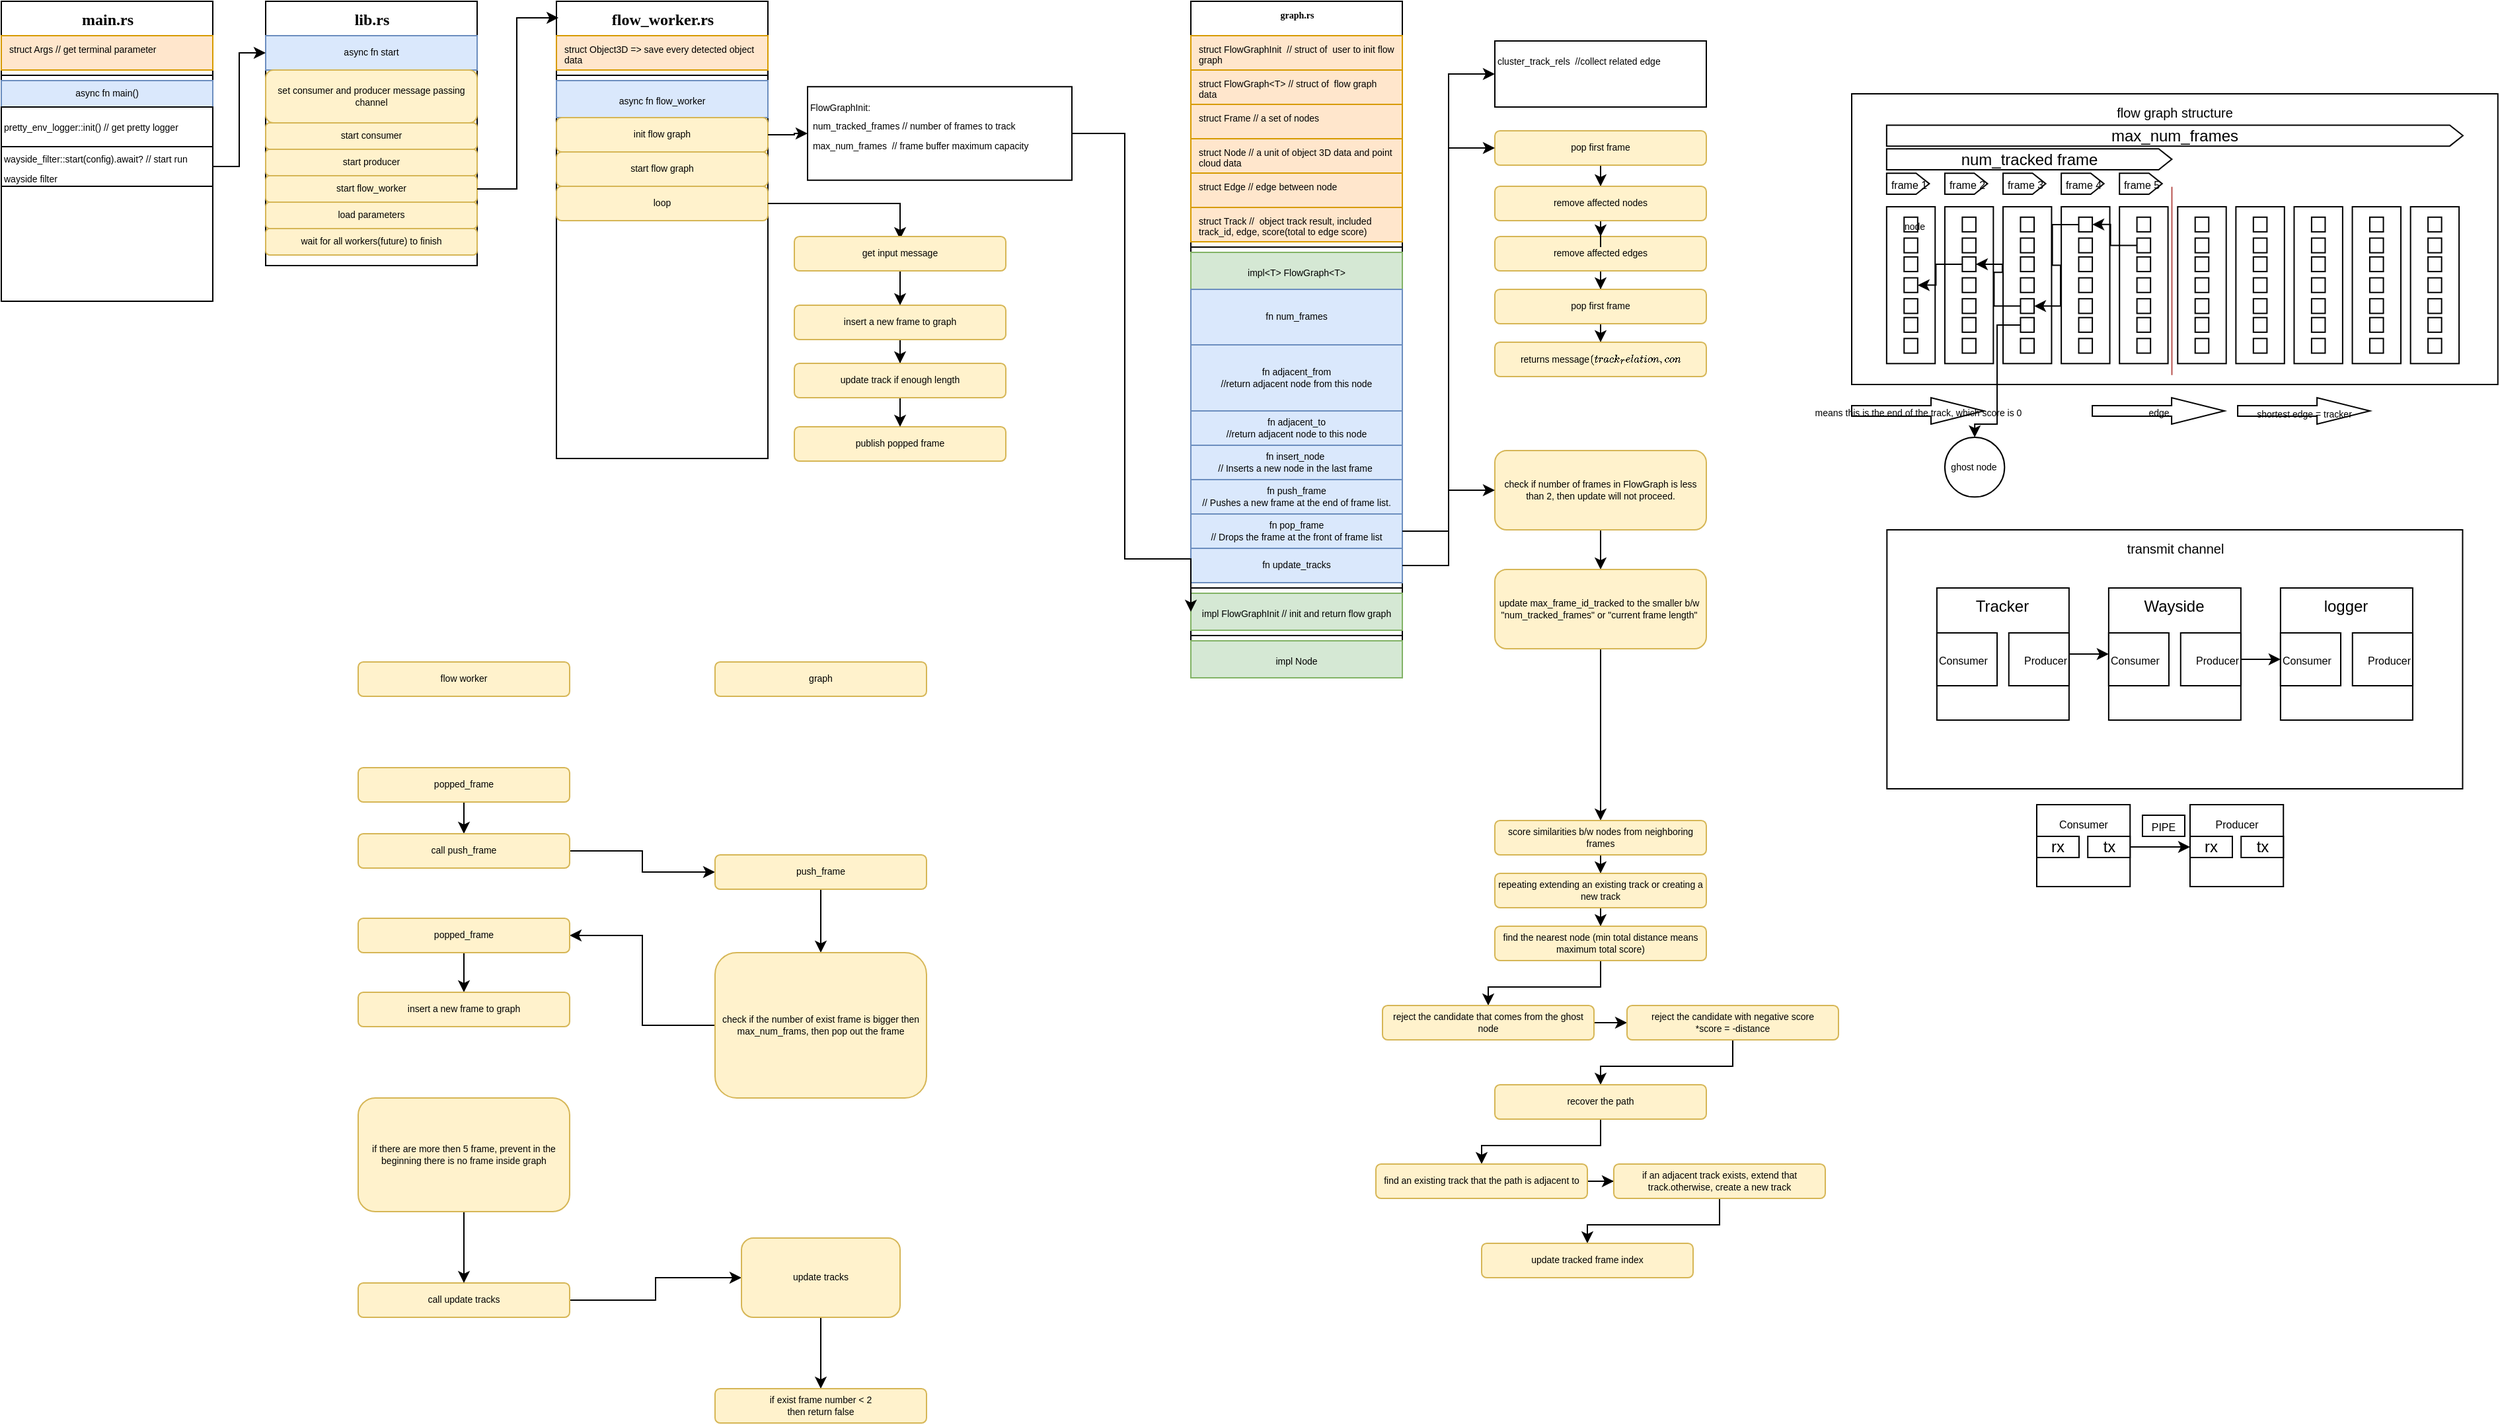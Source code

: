 <mxfile version="15.0.5" type="github">
  <diagram name="Page-1" id="9f46799a-70d6-7492-0946-bef42562c5a5">
    <mxGraphModel dx="782" dy="436" grid="1" gridSize="10" guides="1" tooltips="1" connect="1" arrows="1" fold="1" page="1" pageScale="1" pageWidth="1100" pageHeight="850" background="none" math="0" shadow="0">
      <root>
        <mxCell id="0" />
        <mxCell id="1" parent="0" />
        <mxCell id="78961159f06e98e8-17" value="&lt;font style=&quot;font-size: 12px&quot;&gt;main.rs&lt;/font&gt;" style="swimlane;html=1;fontStyle=1;align=center;verticalAlign=top;childLayout=stackLayout;horizontal=1;startSize=26;horizontalStack=0;resizeParent=1;resizeLast=0;collapsible=1;marginBottom=0;swimlaneFillColor=#ffffff;rounded=0;shadow=0;comic=0;labelBackgroundColor=none;strokeWidth=1;fillColor=none;fontFamily=Verdana;fontSize=7;" parent="1" vertex="1">
          <mxGeometry x="30" y="30" width="160" height="227" as="geometry" />
        </mxCell>
        <mxCell id="78961159f06e98e8-21" value="struct Args // get terminal parameter&amp;nbsp;" style="text;html=1;strokeColor=#d79b00;fillColor=#ffe6cc;align=left;verticalAlign=top;spacingLeft=4;spacingRight=4;whiteSpace=wrap;overflow=hidden;rotatable=0;points=[[0,0.5],[1,0.5]];portConstraint=eastwest;fontSize=7;" parent="78961159f06e98e8-17" vertex="1">
          <mxGeometry y="26" width="160" height="26" as="geometry" />
        </mxCell>
        <mxCell id="3UPYBKitPrsgGl5lzxsW-34" value="" style="line;html=1;strokeWidth=1;fillColor=none;align=left;verticalAlign=middle;spacingTop=-1;spacingLeft=3;spacingRight=3;rotatable=0;labelPosition=right;points=[];portConstraint=eastwest;fontSize=7;" parent="78961159f06e98e8-17" vertex="1">
          <mxGeometry y="52" width="160" height="8" as="geometry" />
        </mxCell>
        <mxCell id="3UPYBKitPrsgGl5lzxsW-35" value="async fn main()" style="text;html=1;strokeColor=#6c8ebf;fillColor=#dae8fc;align=center;verticalAlign=middle;spacingLeft=4;spacingRight=4;whiteSpace=wrap;overflow=hidden;rotatable=0;points=[[0,0.5],[1,0.5]];portConstraint=eastwest;fontSize=7;" parent="78961159f06e98e8-17" vertex="1">
          <mxGeometry y="60" width="160" height="20" as="geometry" />
        </mxCell>
        <mxCell id="29-Z4qrgR_D6u8nwP7Dn-55" value="&lt;font style=&quot;font-size: 7px&quot;&gt;pretty_env_logger::init() // get pretty logge&lt;/font&gt;&lt;span style=&quot;font-size: 7px&quot;&gt;r&lt;/span&gt;&lt;span style=&quot;font-family: &amp;#34;helvetica&amp;#34; ; font-size: 7px&quot;&gt;&lt;br&gt;&lt;/span&gt;" style="rounded=0;whiteSpace=wrap;html=1;align=left;verticalAlign=top;" parent="78961159f06e98e8-17" vertex="1">
          <mxGeometry y="80" width="160" height="30" as="geometry" />
        </mxCell>
        <mxCell id="29-Z4qrgR_D6u8nwP7Dn-56" value="&lt;span style=&quot;font-size: 7px&quot;&gt;wayside_filter::start(config).await?&amp;nbsp;// start run wayside filter&lt;/span&gt;&lt;span style=&quot;font-family: &amp;#34;helvetica&amp;#34; ; font-size: 7px&quot;&gt;&lt;br&gt;&lt;/span&gt;" style="rounded=0;whiteSpace=wrap;html=1;align=left;verticalAlign=middle;" parent="78961159f06e98e8-17" vertex="1">
          <mxGeometry y="110" width="160" height="30" as="geometry" />
        </mxCell>
        <mxCell id="3UPYBKitPrsgGl5lzxsW-1" value="&lt;font style=&quot;font-size: 12px&quot;&gt;lib.rs&lt;/font&gt;" style="swimlane;html=1;fontStyle=1;align=center;verticalAlign=top;childLayout=stackLayout;horizontal=1;startSize=26;horizontalStack=0;resizeParent=1;resizeLast=0;collapsible=1;marginBottom=0;swimlaneFillColor=#ffffff;rounded=0;shadow=0;comic=0;labelBackgroundColor=none;strokeWidth=1;fillColor=none;fontFamily=Verdana;fontSize=7;" parent="1" vertex="1">
          <mxGeometry x="230" y="30" width="160" height="200" as="geometry">
            <mxRectangle x="280" y="40" width="60" height="26" as="alternateBounds" />
          </mxGeometry>
        </mxCell>
        <mxCell id="3UPYBKitPrsgGl5lzxsW-37" value="async fn start" style="text;html=1;strokeColor=#6c8ebf;fillColor=#dae8fc;align=center;verticalAlign=middle;spacingLeft=4;spacingRight=4;whiteSpace=wrap;overflow=hidden;rotatable=0;points=[[0,0.5],[1,0.5]];portConstraint=eastwest;fontSize=7;" parent="3UPYBKitPrsgGl5lzxsW-1" vertex="1">
          <mxGeometry y="26" width="160" height="26" as="geometry" />
        </mxCell>
        <mxCell id="3UPYBKitPrsgGl5lzxsW-42" value="set consumer and producer message passing channel" style="rounded=1;whiteSpace=wrap;html=1;shadow=0;fontSize=7;align=center;verticalAlign=middle;fillColor=#fff2cc;strokeColor=#d6b656;" parent="3UPYBKitPrsgGl5lzxsW-1" vertex="1">
          <mxGeometry y="52" width="160" height="40" as="geometry" />
        </mxCell>
        <mxCell id="3UPYBKitPrsgGl5lzxsW-44" value="start consumer" style="rounded=1;whiteSpace=wrap;html=1;shadow=0;fontSize=7;align=center;verticalAlign=middle;fillColor=#fff2cc;strokeColor=#d6b656;" parent="3UPYBKitPrsgGl5lzxsW-1" vertex="1">
          <mxGeometry y="92" width="160" height="20" as="geometry" />
        </mxCell>
        <mxCell id="3UPYBKitPrsgGl5lzxsW-45" value="start producer" style="rounded=1;whiteSpace=wrap;html=1;shadow=0;fontSize=7;align=center;verticalAlign=middle;fillColor=#fff2cc;strokeColor=#d6b656;" parent="3UPYBKitPrsgGl5lzxsW-1" vertex="1">
          <mxGeometry y="112" width="160" height="20" as="geometry" />
        </mxCell>
        <mxCell id="3UPYBKitPrsgGl5lzxsW-48" value="start flow_worker" style="rounded=1;whiteSpace=wrap;html=1;shadow=0;fontSize=7;align=center;verticalAlign=middle;fillColor=#fff2cc;strokeColor=#d6b656;" parent="3UPYBKitPrsgGl5lzxsW-1" vertex="1">
          <mxGeometry y="132" width="160" height="20" as="geometry" />
        </mxCell>
        <mxCell id="3UPYBKitPrsgGl5lzxsW-50" value="load parameters" style="rounded=1;whiteSpace=wrap;html=1;shadow=0;fontSize=7;align=center;verticalAlign=middle;fillColor=#fff2cc;strokeColor=#d6b656;" parent="3UPYBKitPrsgGl5lzxsW-1" vertex="1">
          <mxGeometry y="152" width="160" height="20" as="geometry" />
        </mxCell>
        <mxCell id="3UPYBKitPrsgGl5lzxsW-52" value="wait for all workers(future) to finish" style="rounded=1;whiteSpace=wrap;html=1;shadow=0;fontSize=7;align=center;verticalAlign=middle;fillColor=#fff2cc;strokeColor=#d6b656;" parent="3UPYBKitPrsgGl5lzxsW-1" vertex="1">
          <mxGeometry y="172" width="160" height="20" as="geometry" />
        </mxCell>
        <mxCell id="3UPYBKitPrsgGl5lzxsW-10" value="graph.rs&lt;br style=&quot;font-size: 7px;&quot;&gt;" style="swimlane;html=1;fontStyle=1;align=center;verticalAlign=top;childLayout=stackLayout;horizontal=1;startSize=26;horizontalStack=0;resizeParent=1;resizeLast=0;collapsible=1;marginBottom=0;swimlaneFillColor=#ffffff;rounded=0;shadow=0;comic=0;labelBackgroundColor=none;strokeWidth=1;fillColor=none;fontFamily=Verdana;fontSize=7;" parent="1" vertex="1">
          <mxGeometry x="930" y="30" width="160" height="512" as="geometry" />
        </mxCell>
        <mxCell id="29-Z4qrgR_D6u8nwP7Dn-36" value="struct FlowGraphInit&amp;nbsp; // struct of&amp;nbsp; user to init flow graph" style="text;html=1;strokeColor=#d79b00;fillColor=#ffe6cc;align=left;verticalAlign=top;spacingLeft=4;spacingRight=4;whiteSpace=wrap;overflow=hidden;rotatable=0;points=[[0,0.5],[1,0.5]];portConstraint=eastwest;fontSize=7;" parent="3UPYBKitPrsgGl5lzxsW-10" vertex="1">
          <mxGeometry y="26" width="160" height="26" as="geometry" />
        </mxCell>
        <mxCell id="29-Z4qrgR_D6u8nwP7Dn-35" value="struct FlowGraph&amp;lt;T&amp;gt; // struct of&amp;nbsp; flow graph data" style="text;html=1;strokeColor=#d79b00;fillColor=#ffe6cc;align=left;verticalAlign=top;spacingLeft=4;spacingRight=4;whiteSpace=wrap;overflow=hidden;rotatable=0;points=[[0,0.5],[1,0.5]];portConstraint=eastwest;fontSize=7;" parent="3UPYBKitPrsgGl5lzxsW-10" vertex="1">
          <mxGeometry y="52" width="160" height="26" as="geometry" />
        </mxCell>
        <mxCell id="29-Z4qrgR_D6u8nwP7Dn-37" value="struct Frame // a set of nodes" style="text;html=1;strokeColor=#d79b00;fillColor=#ffe6cc;align=left;verticalAlign=top;spacingLeft=4;spacingRight=4;whiteSpace=wrap;overflow=hidden;rotatable=0;points=[[0,0.5],[1,0.5]];portConstraint=eastwest;fontSize=7;" parent="3UPYBKitPrsgGl5lzxsW-10" vertex="1">
          <mxGeometry y="78" width="160" height="26" as="geometry" />
        </mxCell>
        <mxCell id="29-Z4qrgR_D6u8nwP7Dn-38" value="struct Node // a unit of object 3D data and point cloud data&amp;nbsp;" style="text;html=1;strokeColor=#d79b00;fillColor=#ffe6cc;align=left;verticalAlign=top;spacingLeft=4;spacingRight=4;whiteSpace=wrap;overflow=hidden;rotatable=0;points=[[0,0.5],[1,0.5]];portConstraint=eastwest;fontSize=7;" parent="3UPYBKitPrsgGl5lzxsW-10" vertex="1">
          <mxGeometry y="104" width="160" height="26" as="geometry" />
        </mxCell>
        <mxCell id="29-Z4qrgR_D6u8nwP7Dn-39" value="struct Edge // edge between node" style="text;html=1;strokeColor=#d79b00;fillColor=#ffe6cc;align=left;verticalAlign=top;spacingLeft=4;spacingRight=4;whiteSpace=wrap;overflow=hidden;rotatable=0;points=[[0,0.5],[1,0.5]];portConstraint=eastwest;fontSize=7;" parent="3UPYBKitPrsgGl5lzxsW-10" vertex="1">
          <mxGeometry y="130" width="160" height="26" as="geometry" />
        </mxCell>
        <mxCell id="29-Z4qrgR_D6u8nwP7Dn-40" value="struct Track //&amp;nbsp; object track result, included track_id, edge, score(total to edge score)&lt;br&gt;&amp;nbsp;&amp;nbsp;" style="text;html=1;strokeColor=#d79b00;fillColor=#ffe6cc;align=left;verticalAlign=top;spacingLeft=4;spacingRight=4;whiteSpace=wrap;overflow=hidden;rotatable=0;points=[[0,0.5],[1,0.5]];portConstraint=eastwest;fontSize=7;" parent="3UPYBKitPrsgGl5lzxsW-10" vertex="1">
          <mxGeometry y="156" width="160" height="26" as="geometry" />
        </mxCell>
        <mxCell id="29-Z4qrgR_D6u8nwP7Dn-43" value="" style="line;html=1;strokeWidth=1;fillColor=none;align=left;verticalAlign=middle;spacingTop=-1;spacingLeft=3;spacingRight=3;rotatable=0;labelPosition=right;points=[];portConstraint=eastwest;fontSize=7;" parent="3UPYBKitPrsgGl5lzxsW-10" vertex="1">
          <mxGeometry y="182" width="160" height="8" as="geometry" />
        </mxCell>
        <mxCell id="29-Z4qrgR_D6u8nwP7Dn-41" value="&lt;div style=&quot;text-align: left&quot;&gt;&lt;span style=&quot;font-size: 7px&quot;&gt;impl&amp;lt;T&amp;gt; FlowGraph&amp;lt;T&amp;gt;&lt;/span&gt;&lt;/div&gt;" style="rounded=0;whiteSpace=wrap;html=1;fillColor=#d5e8d4;strokeColor=#82b366;" parent="3UPYBKitPrsgGl5lzxsW-10" vertex="1">
          <mxGeometry y="190" width="160" height="28" as="geometry" />
        </mxCell>
        <mxCell id="29-Z4qrgR_D6u8nwP7Dn-46" value="fn num_frames" style="rounded=1;whiteSpace=wrap;html=1;shadow=0;fontSize=7;align=center;verticalAlign=middle;fillColor=#dae8fc;strokeColor=#6c8ebf;arcSize=0;" parent="3UPYBKitPrsgGl5lzxsW-10" vertex="1">
          <mxGeometry y="218" width="160" height="42" as="geometry" />
        </mxCell>
        <mxCell id="29-Z4qrgR_D6u8nwP7Dn-47" value="fn&amp;nbsp;adjacent_from &lt;br&gt;//return adjacent node from this node" style="rounded=1;whiteSpace=wrap;html=1;shadow=0;fontSize=7;align=center;verticalAlign=middle;fillColor=#dae8fc;strokeColor=#6c8ebf;arcSize=0;" parent="3UPYBKitPrsgGl5lzxsW-10" vertex="1">
          <mxGeometry y="260" width="160" height="50" as="geometry" />
        </mxCell>
        <mxCell id="29-Z4qrgR_D6u8nwP7Dn-48" value="fn&amp;nbsp;adjacent_to &lt;br&gt;//return adjacent node to this node" style="rounded=1;whiteSpace=wrap;html=1;shadow=0;fontSize=7;align=center;verticalAlign=middle;fillColor=#dae8fc;strokeColor=#6c8ebf;arcSize=0;" parent="3UPYBKitPrsgGl5lzxsW-10" vertex="1">
          <mxGeometry y="310" width="160" height="26" as="geometry" />
        </mxCell>
        <mxCell id="29-Z4qrgR_D6u8nwP7Dn-49" value="fn insert_node&amp;nbsp;&lt;br&gt;// Inserts a new node in the last frame&amp;nbsp;" style="rounded=1;whiteSpace=wrap;html=1;shadow=0;fontSize=7;align=center;verticalAlign=middle;fillColor=#dae8fc;strokeColor=#6c8ebf;arcSize=0;" parent="3UPYBKitPrsgGl5lzxsW-10" vertex="1">
          <mxGeometry y="336" width="160" height="26" as="geometry" />
        </mxCell>
        <mxCell id="29-Z4qrgR_D6u8nwP7Dn-50" value="fn push_frame&lt;br&gt;// Pushes a new frame at the end of frame list." style="rounded=1;whiteSpace=wrap;html=1;shadow=0;fontSize=7;align=center;verticalAlign=middle;fillColor=#dae8fc;strokeColor=#6c8ebf;arcSize=0;" parent="3UPYBKitPrsgGl5lzxsW-10" vertex="1">
          <mxGeometry y="362" width="160" height="26" as="geometry" />
        </mxCell>
        <mxCell id="29-Z4qrgR_D6u8nwP7Dn-51" value="fn pop_frame&lt;br&gt;// Drops the frame at the front of frame list" style="rounded=1;whiteSpace=wrap;html=1;shadow=0;fontSize=7;align=center;verticalAlign=middle;fillColor=#dae8fc;strokeColor=#6c8ebf;arcSize=0;" parent="3UPYBKitPrsgGl5lzxsW-10" vertex="1">
          <mxGeometry y="388" width="160" height="26" as="geometry" />
        </mxCell>
        <mxCell id="29-Z4qrgR_D6u8nwP7Dn-52" value="fn update_tracks" style="rounded=1;whiteSpace=wrap;html=1;shadow=0;fontSize=7;align=center;verticalAlign=middle;fillColor=#dae8fc;strokeColor=#6c8ebf;arcSize=0;" parent="3UPYBKitPrsgGl5lzxsW-10" vertex="1">
          <mxGeometry y="414" width="160" height="26" as="geometry" />
        </mxCell>
        <mxCell id="29-Z4qrgR_D6u8nwP7Dn-53" value="" style="line;html=1;strokeWidth=1;fillColor=none;align=left;verticalAlign=middle;spacingTop=-1;spacingLeft=3;spacingRight=3;rotatable=0;labelPosition=right;points=[];portConstraint=eastwest;fontSize=7;" parent="3UPYBKitPrsgGl5lzxsW-10" vertex="1">
          <mxGeometry y="440" width="160" height="8" as="geometry" />
        </mxCell>
        <mxCell id="29-Z4qrgR_D6u8nwP7Dn-28" value="&lt;span style=&quot;font-size: 7px ; text-align: left&quot;&gt;impl FlowGraphInit // init and return flow graph&lt;/span&gt;" style="rounded=0;whiteSpace=wrap;html=1;fillColor=#d5e8d4;strokeColor=#82b366;" parent="3UPYBKitPrsgGl5lzxsW-10" vertex="1">
          <mxGeometry y="448" width="160" height="28" as="geometry" />
        </mxCell>
        <mxCell id="dE1hlOdc9wPIQpugkxxg-1" value="" style="line;html=1;strokeWidth=1;fillColor=none;align=left;verticalAlign=middle;spacingTop=-1;spacingLeft=3;spacingRight=3;rotatable=0;labelPosition=right;points=[];portConstraint=eastwest;fontSize=7;" parent="3UPYBKitPrsgGl5lzxsW-10" vertex="1">
          <mxGeometry y="476" width="160" height="8" as="geometry" />
        </mxCell>
        <mxCell id="29-Z4qrgR_D6u8nwP7Dn-54" value="&lt;div style=&quot;text-align: left&quot;&gt;&lt;span style=&quot;font-size: 7px&quot;&gt;impl Node&lt;/span&gt;&lt;br&gt;&lt;/div&gt;" style="rounded=0;whiteSpace=wrap;html=1;fillColor=#d5e8d4;strokeColor=#82b366;" parent="3UPYBKitPrsgGl5lzxsW-10" vertex="1">
          <mxGeometry y="484" width="160" height="28" as="geometry" />
        </mxCell>
        <mxCell id="3UPYBKitPrsgGl5lzxsW-19" value="&lt;font style=&quot;font-size: 12px&quot;&gt;flow_worker.rs&lt;/font&gt;" style="swimlane;html=1;fontStyle=1;align=center;verticalAlign=top;childLayout=stackLayout;horizontal=1;startSize=26;horizontalStack=0;resizeParent=1;resizeLast=0;collapsible=1;marginBottom=0;swimlaneFillColor=#ffffff;rounded=0;shadow=0;comic=0;labelBackgroundColor=none;strokeWidth=1;fillColor=none;fontFamily=Verdana;fontSize=7;" parent="1" vertex="1">
          <mxGeometry x="450" y="30" width="160" height="346" as="geometry">
            <mxRectangle x="580" y="40" width="110" height="26" as="alternateBounds" />
          </mxGeometry>
        </mxCell>
        <mxCell id="3UPYBKitPrsgGl5lzxsW-20" value="struct Object3D =&amp;gt; save every detected object data" style="text;html=1;strokeColor=#d79b00;fillColor=#ffe6cc;align=left;verticalAlign=top;spacingLeft=4;spacingRight=4;whiteSpace=wrap;overflow=hidden;rotatable=0;points=[[0,0.5],[1,0.5]];portConstraint=eastwest;fontSize=7;" parent="3UPYBKitPrsgGl5lzxsW-19" vertex="1">
          <mxGeometry y="26" width="160" height="26" as="geometry" />
        </mxCell>
        <mxCell id="29-Z4qrgR_D6u8nwP7Dn-44" value="" style="line;html=1;strokeWidth=1;fillColor=none;align=left;verticalAlign=middle;spacingTop=-1;spacingLeft=3;spacingRight=3;rotatable=0;labelPosition=right;points=[];portConstraint=eastwest;fontSize=7;" parent="3UPYBKitPrsgGl5lzxsW-19" vertex="1">
          <mxGeometry y="52" width="160" height="8" as="geometry" />
        </mxCell>
        <mxCell id="29-Z4qrgR_D6u8nwP7Dn-22" value="&lt;span style=&quot;font-size: 7px&quot;&gt;async fn&amp;nbsp;&lt;/span&gt;&lt;span style=&quot;font-family: &amp;#34;helvetica&amp;#34; ; font-size: 7px&quot;&gt;flow_worker&lt;/span&gt;" style="rounded=0;whiteSpace=wrap;html=1;fillColor=#dae8fc;strokeColor=#6c8ebf;" parent="3UPYBKitPrsgGl5lzxsW-19" vertex="1">
          <mxGeometry y="60" width="160" height="28" as="geometry" />
        </mxCell>
        <mxCell id="3UPYBKitPrsgGl5lzxsW-65" value="init flow graph" style="rounded=1;whiteSpace=wrap;html=1;shadow=0;fontSize=7;align=center;verticalAlign=middle;fillColor=#fff2cc;strokeColor=#d6b656;" parent="3UPYBKitPrsgGl5lzxsW-19" vertex="1">
          <mxGeometry y="88" width="160" height="26" as="geometry" />
        </mxCell>
        <mxCell id="3UPYBKitPrsgGl5lzxsW-58" value="start flow graph" style="rounded=1;whiteSpace=wrap;html=1;shadow=0;fontSize=7;align=center;verticalAlign=middle;fillColor=#fff2cc;strokeColor=#d6b656;" parent="3UPYBKitPrsgGl5lzxsW-19" vertex="1">
          <mxGeometry y="114" width="160" height="26" as="geometry" />
        </mxCell>
        <mxCell id="dE1hlOdc9wPIQpugkxxg-189" value="loop" style="rounded=1;whiteSpace=wrap;html=1;shadow=0;fontSize=7;align=center;verticalAlign=middle;fillColor=#fff2cc;strokeColor=#d6b656;" parent="3UPYBKitPrsgGl5lzxsW-19" vertex="1">
          <mxGeometry y="140" width="160" height="26" as="geometry" />
        </mxCell>
        <mxCell id="3UPYBKitPrsgGl5lzxsW-39" style="edgeStyle=orthogonalEdgeStyle;rounded=0;orthogonalLoop=1;jettySize=auto;html=1;exitX=1;exitY=0.5;exitDx=0;exitDy=0;entryX=0;entryY=0.5;entryDx=0;entryDy=0;fontSize=7;" parent="1" source="29-Z4qrgR_D6u8nwP7Dn-56" target="3UPYBKitPrsgGl5lzxsW-37" edge="1">
          <mxGeometry relative="1" as="geometry">
            <mxPoint x="220" y="237.0" as="sourcePoint" />
          </mxGeometry>
        </mxCell>
        <mxCell id="3UPYBKitPrsgGl5lzxsW-55" style="edgeStyle=orthogonalEdgeStyle;rounded=0;orthogonalLoop=1;jettySize=auto;html=1;entryX=0.01;entryY=0.036;entryDx=0;entryDy=0;entryPerimeter=0;fontSize=7;" parent="1" source="3UPYBKitPrsgGl5lzxsW-48" target="3UPYBKitPrsgGl5lzxsW-19" edge="1">
          <mxGeometry relative="1" as="geometry" />
        </mxCell>
        <mxCell id="29-Z4qrgR_D6u8nwP7Dn-29" style="edgeStyle=orthogonalEdgeStyle;rounded=0;orthogonalLoop=1;jettySize=auto;html=1;exitX=1;exitY=0.5;exitDx=0;exitDy=0;entryX=0;entryY=0.5;entryDx=0;entryDy=0;" parent="1" source="29-Z4qrgR_D6u8nwP7Dn-24" target="29-Z4qrgR_D6u8nwP7Dn-28" edge="1">
          <mxGeometry relative="1" as="geometry">
            <Array as="points">
              <mxPoint x="880" y="130" />
              <mxPoint x="880" y="452" />
            </Array>
          </mxGeometry>
        </mxCell>
        <mxCell id="29-Z4qrgR_D6u8nwP7Dn-24" value="&lt;font face=&quot;helvetica&quot;&gt;&lt;span style=&quot;font-size: 7px&quot;&gt;FlowGraphInit:&lt;/span&gt;&lt;/font&gt;&lt;br&gt;&lt;font face=&quot;helvetica&quot;&gt;&lt;span style=&quot;font-size: 7px&quot;&gt;&lt;span style=&quot;white-space: pre&quot;&gt; &lt;/span&gt;num_tracked_frames // number of frames to track&amp;nbsp;&lt;/span&gt;&lt;/font&gt;&lt;br&gt;&lt;span style=&quot;font-family: &amp;#34;helvetica&amp;#34; ; font-size: 7px&quot;&gt;&lt;span style=&quot;white-space: pre&quot;&gt; &lt;/span&gt;max_num_frames&amp;nbsp; // frame buffer maximum capacity&lt;/span&gt;&lt;span style=&quot;font-family: &amp;#34;helvetica&amp;#34; ; font-size: 7px&quot;&gt;&lt;br&gt;&lt;/span&gt;" style="rounded=0;whiteSpace=wrap;html=1;align=left;verticalAlign=top;" parent="1" vertex="1">
          <mxGeometry x="640" y="94.63" width="200" height="70.75" as="geometry" />
        </mxCell>
        <mxCell id="29-Z4qrgR_D6u8nwP7Dn-27" style="edgeStyle=orthogonalEdgeStyle;rounded=0;orthogonalLoop=1;jettySize=auto;html=1;" parent="1" source="3UPYBKitPrsgGl5lzxsW-65" target="29-Z4qrgR_D6u8nwP7Dn-24" edge="1">
          <mxGeometry relative="1" as="geometry" />
        </mxCell>
        <mxCell id="dE1hlOdc9wPIQpugkxxg-11" style="edgeStyle=orthogonalEdgeStyle;rounded=0;orthogonalLoop=1;jettySize=auto;html=1;" parent="1" source="dE1hlOdc9wPIQpugkxxg-2" target="dE1hlOdc9wPIQpugkxxg-5" edge="1">
          <mxGeometry relative="1" as="geometry" />
        </mxCell>
        <mxCell id="dE1hlOdc9wPIQpugkxxg-2" value="pop first frame" style="rounded=1;whiteSpace=wrap;html=1;shadow=0;fontSize=7;align=center;verticalAlign=middle;fillColor=#fff2cc;strokeColor=#d6b656;" parent="1" vertex="1">
          <mxGeometry x="1160" y="128" width="160" height="26" as="geometry" />
        </mxCell>
        <mxCell id="dE1hlOdc9wPIQpugkxxg-3" style="edgeStyle=orthogonalEdgeStyle;rounded=0;orthogonalLoop=1;jettySize=auto;html=1;entryX=0;entryY=0.5;entryDx=0;entryDy=0;" parent="1" source="29-Z4qrgR_D6u8nwP7Dn-51" target="dE1hlOdc9wPIQpugkxxg-2" edge="1">
          <mxGeometry relative="1" as="geometry" />
        </mxCell>
        <mxCell id="dE1hlOdc9wPIQpugkxxg-13" style="edgeStyle=orthogonalEdgeStyle;rounded=0;orthogonalLoop=1;jettySize=auto;html=1;entryX=0.5;entryY=0;entryDx=0;entryDy=0;" parent="1" source="dE1hlOdc9wPIQpugkxxg-4" target="dE1hlOdc9wPIQpugkxxg-6" edge="1">
          <mxGeometry relative="1" as="geometry" />
        </mxCell>
        <mxCell id="dE1hlOdc9wPIQpugkxxg-4" value="remove affected edges" style="rounded=1;whiteSpace=wrap;html=1;shadow=0;fontSize=7;align=center;verticalAlign=middle;fillColor=#fff2cc;strokeColor=#d6b656;" parent="1" vertex="1">
          <mxGeometry x="1160" y="208" width="160" height="26" as="geometry" />
        </mxCell>
        <mxCell id="dE1hlOdc9wPIQpugkxxg-15" style="edgeStyle=orthogonalEdgeStyle;rounded=0;orthogonalLoop=1;jettySize=auto;html=1;entryX=0.5;entryY=0;entryDx=0;entryDy=0;" parent="1" source="dE1hlOdc9wPIQpugkxxg-5" target="dE1hlOdc9wPIQpugkxxg-4" edge="1">
          <mxGeometry relative="1" as="geometry" />
        </mxCell>
        <mxCell id="dE1hlOdc9wPIQpugkxxg-5" value="remove affected nodes" style="rounded=1;whiteSpace=wrap;html=1;shadow=0;fontSize=7;align=center;verticalAlign=middle;fillColor=#fff2cc;strokeColor=#d6b656;" parent="1" vertex="1">
          <mxGeometry x="1160" y="170" width="160" height="26" as="geometry" />
        </mxCell>
        <mxCell id="dE1hlOdc9wPIQpugkxxg-14" style="edgeStyle=orthogonalEdgeStyle;rounded=0;orthogonalLoop=1;jettySize=auto;html=1;entryX=0.5;entryY=0;entryDx=0;entryDy=0;" parent="1" source="dE1hlOdc9wPIQpugkxxg-6" target="dE1hlOdc9wPIQpugkxxg-10" edge="1">
          <mxGeometry relative="1" as="geometry" />
        </mxCell>
        <mxCell id="dE1hlOdc9wPIQpugkxxg-6" value="pop first frame" style="rounded=1;whiteSpace=wrap;html=1;shadow=0;fontSize=7;align=center;verticalAlign=middle;fillColor=#fff2cc;strokeColor=#d6b656;" parent="1" vertex="1">
          <mxGeometry x="1160" y="248" width="160" height="26" as="geometry" />
        </mxCell>
        <mxCell id="dE1hlOdc9wPIQpugkxxg-7" value="&lt;font style=&quot;font-size: 7px&quot;&gt;cluster_track_rels&amp;nbsp; //collect related edge&lt;/font&gt;" style="rounded=0;whiteSpace=wrap;html=1;align=left;verticalAlign=top;" parent="1" vertex="1">
          <mxGeometry x="1160" y="60" width="160" height="50" as="geometry" />
        </mxCell>
        <mxCell id="dE1hlOdc9wPIQpugkxxg-9" style="edgeStyle=orthogonalEdgeStyle;rounded=0;orthogonalLoop=1;jettySize=auto;html=1;entryX=0;entryY=0.5;entryDx=0;entryDy=0;" parent="1" source="29-Z4qrgR_D6u8nwP7Dn-51" target="dE1hlOdc9wPIQpugkxxg-7" edge="1">
          <mxGeometry relative="1" as="geometry" />
        </mxCell>
        <mxCell id="dE1hlOdc9wPIQpugkxxg-10" value="&lt;div&gt;returns message&lt;span&gt;`(track_relation, context)`&lt;/span&gt;&lt;/div&gt;" style="rounded=1;whiteSpace=wrap;html=1;shadow=0;fontSize=7;align=center;verticalAlign=middle;fillColor=#fff2cc;strokeColor=#d6b656;" parent="1" vertex="1">
          <mxGeometry x="1160" y="288" width="160" height="26" as="geometry" />
        </mxCell>
        <mxCell id="dE1hlOdc9wPIQpugkxxg-21" style="edgeStyle=orthogonalEdgeStyle;rounded=0;orthogonalLoop=1;jettySize=auto;html=1;entryX=0.5;entryY=0;entryDx=0;entryDy=0;" parent="1" source="dE1hlOdc9wPIQpugkxxg-17" target="dE1hlOdc9wPIQpugkxxg-19" edge="1">
          <mxGeometry relative="1" as="geometry" />
        </mxCell>
        <mxCell id="dE1hlOdc9wPIQpugkxxg-17" value="check if number of frames in FlowGraph is less than 2, then update will not proceed." style="rounded=1;whiteSpace=wrap;html=1;shadow=0;fontSize=7;align=center;verticalAlign=middle;fillColor=#fff2cc;strokeColor=#d6b656;" parent="1" vertex="1">
          <mxGeometry x="1160" y="370" width="160" height="60" as="geometry" />
        </mxCell>
        <mxCell id="dE1hlOdc9wPIQpugkxxg-18" style="edgeStyle=orthogonalEdgeStyle;rounded=0;orthogonalLoop=1;jettySize=auto;html=1;entryX=0;entryY=0.5;entryDx=0;entryDy=0;" parent="1" source="29-Z4qrgR_D6u8nwP7Dn-52" target="dE1hlOdc9wPIQpugkxxg-17" edge="1">
          <mxGeometry relative="1" as="geometry" />
        </mxCell>
        <mxCell id="dE1hlOdc9wPIQpugkxxg-22" style="edgeStyle=orthogonalEdgeStyle;rounded=0;orthogonalLoop=1;jettySize=auto;html=1;entryX=0.5;entryY=0;entryDx=0;entryDy=0;" parent="1" source="dE1hlOdc9wPIQpugkxxg-19" target="dE1hlOdc9wPIQpugkxxg-20" edge="1">
          <mxGeometry relative="1" as="geometry" />
        </mxCell>
        <mxCell id="dE1hlOdc9wPIQpugkxxg-19" value="update&amp;nbsp;max_frame_id_tracked to the smaller b/w&amp;nbsp; &quot;num_tracked_frames&quot; or &quot;current frame length&quot;&amp;nbsp;" style="rounded=1;whiteSpace=wrap;html=1;shadow=0;fontSize=7;align=center;verticalAlign=middle;fillColor=#fff2cc;strokeColor=#d6b656;" parent="1" vertex="1">
          <mxGeometry x="1160" y="460" width="160" height="60" as="geometry" />
        </mxCell>
        <mxCell id="dE1hlOdc9wPIQpugkxxg-25" style="edgeStyle=orthogonalEdgeStyle;rounded=0;orthogonalLoop=1;jettySize=auto;html=1;entryX=0.5;entryY=0;entryDx=0;entryDy=0;" parent="1" source="dE1hlOdc9wPIQpugkxxg-20" target="dE1hlOdc9wPIQpugkxxg-23" edge="1">
          <mxGeometry relative="1" as="geometry" />
        </mxCell>
        <mxCell id="dE1hlOdc9wPIQpugkxxg-20" value="score similarities b/w nodes from neighboring frames" style="rounded=1;whiteSpace=wrap;html=1;shadow=0;fontSize=7;align=center;verticalAlign=middle;fillColor=#fff2cc;strokeColor=#d6b656;" parent="1" vertex="1">
          <mxGeometry x="1160" y="650" width="160" height="26" as="geometry" />
        </mxCell>
        <mxCell id="dE1hlOdc9wPIQpugkxxg-27" style="edgeStyle=orthogonalEdgeStyle;rounded=0;orthogonalLoop=1;jettySize=auto;html=1;entryX=0.5;entryY=0;entryDx=0;entryDy=0;" parent="1" source="dE1hlOdc9wPIQpugkxxg-23" target="dE1hlOdc9wPIQpugkxxg-26" edge="1">
          <mxGeometry relative="1" as="geometry" />
        </mxCell>
        <mxCell id="dE1hlOdc9wPIQpugkxxg-23" value="repeating extending an existing track or creating a new track" style="rounded=1;whiteSpace=wrap;html=1;shadow=0;fontSize=7;align=center;verticalAlign=middle;fillColor=#fff2cc;strokeColor=#d6b656;" parent="1" vertex="1">
          <mxGeometry x="1160" y="690" width="160" height="26" as="geometry" />
        </mxCell>
        <mxCell id="dE1hlOdc9wPIQpugkxxg-30" style="edgeStyle=orthogonalEdgeStyle;rounded=0;orthogonalLoop=1;jettySize=auto;html=1;entryX=0.5;entryY=0;entryDx=0;entryDy=0;" parent="1" source="dE1hlOdc9wPIQpugkxxg-26" target="dE1hlOdc9wPIQpugkxxg-28" edge="1">
          <mxGeometry relative="1" as="geometry" />
        </mxCell>
        <mxCell id="dE1hlOdc9wPIQpugkxxg-26" value="find the nearest node (min total distance means maximum total score)" style="rounded=1;whiteSpace=wrap;html=1;shadow=0;fontSize=7;align=center;verticalAlign=middle;fillColor=#fff2cc;strokeColor=#d6b656;" parent="1" vertex="1">
          <mxGeometry x="1160" y="730" width="160" height="26" as="geometry" />
        </mxCell>
        <mxCell id="dE1hlOdc9wPIQpugkxxg-32" style="edgeStyle=orthogonalEdgeStyle;rounded=0;orthogonalLoop=1;jettySize=auto;html=1;entryX=0;entryY=0.5;entryDx=0;entryDy=0;" parent="1" source="dE1hlOdc9wPIQpugkxxg-28" target="dE1hlOdc9wPIQpugkxxg-29" edge="1">
          <mxGeometry relative="1" as="geometry" />
        </mxCell>
        <mxCell id="dE1hlOdc9wPIQpugkxxg-28" value="reject the candidate that comes from the ghost node" style="rounded=1;whiteSpace=wrap;html=1;shadow=0;fontSize=7;align=center;verticalAlign=middle;fillColor=#fff2cc;strokeColor=#d6b656;" parent="1" vertex="1">
          <mxGeometry x="1075" y="790" width="160" height="26" as="geometry" />
        </mxCell>
        <mxCell id="dE1hlOdc9wPIQpugkxxg-34" style="edgeStyle=orthogonalEdgeStyle;rounded=0;orthogonalLoop=1;jettySize=auto;html=1;entryX=0.5;entryY=0;entryDx=0;entryDy=0;" parent="1" source="dE1hlOdc9wPIQpugkxxg-29" target="dE1hlOdc9wPIQpugkxxg-33" edge="1">
          <mxGeometry relative="1" as="geometry" />
        </mxCell>
        <mxCell id="dE1hlOdc9wPIQpugkxxg-29" value="reject the candidate with negative score&lt;br&gt;*score = -distance" style="rounded=1;whiteSpace=wrap;html=1;shadow=0;fontSize=7;align=center;verticalAlign=middle;fillColor=#fff2cc;strokeColor=#d6b656;" parent="1" vertex="1">
          <mxGeometry x="1260" y="790" width="160" height="26" as="geometry" />
        </mxCell>
        <mxCell id="dE1hlOdc9wPIQpugkxxg-36" style="edgeStyle=orthogonalEdgeStyle;rounded=0;orthogonalLoop=1;jettySize=auto;html=1;entryX=0.5;entryY=0;entryDx=0;entryDy=0;" parent="1" source="dE1hlOdc9wPIQpugkxxg-33" target="dE1hlOdc9wPIQpugkxxg-35" edge="1">
          <mxGeometry relative="1" as="geometry" />
        </mxCell>
        <mxCell id="dE1hlOdc9wPIQpugkxxg-33" value="recover the path" style="rounded=1;whiteSpace=wrap;html=1;shadow=0;fontSize=7;align=center;verticalAlign=middle;fillColor=#fff2cc;strokeColor=#d6b656;" parent="1" vertex="1">
          <mxGeometry x="1160" y="850" width="160" height="26" as="geometry" />
        </mxCell>
        <mxCell id="dE1hlOdc9wPIQpugkxxg-38" style="edgeStyle=orthogonalEdgeStyle;rounded=0;orthogonalLoop=1;jettySize=auto;html=1;entryX=0;entryY=0.5;entryDx=0;entryDy=0;" parent="1" source="dE1hlOdc9wPIQpugkxxg-35" target="dE1hlOdc9wPIQpugkxxg-37" edge="1">
          <mxGeometry relative="1" as="geometry" />
        </mxCell>
        <mxCell id="dE1hlOdc9wPIQpugkxxg-35" value="find an existing track that the path is adjacent to" style="rounded=1;whiteSpace=wrap;html=1;shadow=0;fontSize=7;align=center;verticalAlign=middle;fillColor=#fff2cc;strokeColor=#d6b656;" parent="1" vertex="1">
          <mxGeometry x="1070" y="910" width="160" height="26" as="geometry" />
        </mxCell>
        <mxCell id="dE1hlOdc9wPIQpugkxxg-41" style="edgeStyle=orthogonalEdgeStyle;rounded=0;orthogonalLoop=1;jettySize=auto;html=1;entryX=0.5;entryY=0;entryDx=0;entryDy=0;" parent="1" source="dE1hlOdc9wPIQpugkxxg-37" target="dE1hlOdc9wPIQpugkxxg-40" edge="1">
          <mxGeometry relative="1" as="geometry" />
        </mxCell>
        <mxCell id="dE1hlOdc9wPIQpugkxxg-37" value="if an adjacent track exists, extend that track.otherwise, create a new track" style="rounded=1;whiteSpace=wrap;html=1;shadow=0;fontSize=7;align=center;verticalAlign=middle;fillColor=#fff2cc;strokeColor=#d6b656;" parent="1" vertex="1">
          <mxGeometry x="1250" y="910" width="160" height="26" as="geometry" />
        </mxCell>
        <mxCell id="dE1hlOdc9wPIQpugkxxg-40" value="update tracked frame index" style="rounded=1;whiteSpace=wrap;html=1;shadow=0;fontSize=7;align=center;verticalAlign=middle;fillColor=#fff2cc;strokeColor=#d6b656;" parent="1" vertex="1">
          <mxGeometry x="1150" y="970" width="160" height="26" as="geometry" />
        </mxCell>
        <mxCell id="dE1hlOdc9wPIQpugkxxg-185" value="" style="group" parent="1" vertex="1" connectable="0">
          <mxGeometry x="1456.66" y="430" width="435.56" height="270" as="geometry" />
        </mxCell>
        <mxCell id="dE1hlOdc9wPIQpugkxxg-183" value="" style="group" parent="dE1hlOdc9wPIQpugkxxg-185" vertex="1" connectable="0">
          <mxGeometry x="113.34" y="208" width="186.62" height="62" as="geometry" />
        </mxCell>
        <mxCell id="dE1hlOdc9wPIQpugkxxg-182" value="&lt;font style=&quot;font-size: 8px&quot;&gt;Producer&lt;/font&gt;" style="rounded=0;whiteSpace=wrap;html=1;align=center;verticalAlign=top;" parent="dE1hlOdc9wPIQpugkxxg-183" vertex="1">
          <mxGeometry x="116" width="70.62" height="62" as="geometry" />
        </mxCell>
        <mxCell id="dE1hlOdc9wPIQpugkxxg-172" value="&lt;font style=&quot;font-size: 8px&quot;&gt;Consumer&lt;/font&gt;" style="rounded=0;whiteSpace=wrap;html=1;align=center;verticalAlign=top;" parent="dE1hlOdc9wPIQpugkxxg-183" vertex="1">
          <mxGeometry width="70.62" height="62" as="geometry" />
        </mxCell>
        <mxCell id="dE1hlOdc9wPIQpugkxxg-174" value="rx&lt;br&gt;" style="rounded=0;whiteSpace=wrap;html=1;align=center;verticalAlign=middle;" parent="dE1hlOdc9wPIQpugkxxg-183" vertex="1">
          <mxGeometry y="24" width="32" height="16" as="geometry" />
        </mxCell>
        <mxCell id="dE1hlOdc9wPIQpugkxxg-175" value="tx" style="rounded=0;whiteSpace=wrap;html=1;align=center;verticalAlign=middle;" parent="dE1hlOdc9wPIQpugkxxg-183" vertex="1">
          <mxGeometry x="38.62" y="24" width="32" height="16" as="geometry" />
        </mxCell>
        <mxCell id="dE1hlOdc9wPIQpugkxxg-176" value="rx&lt;br&gt;" style="rounded=0;whiteSpace=wrap;html=1;align=center;verticalAlign=middle;" parent="dE1hlOdc9wPIQpugkxxg-183" vertex="1">
          <mxGeometry x="116" y="24" width="32" height="16" as="geometry" />
        </mxCell>
        <mxCell id="dE1hlOdc9wPIQpugkxxg-180" style="edgeStyle=orthogonalEdgeStyle;rounded=0;orthogonalLoop=1;jettySize=auto;html=1;" parent="dE1hlOdc9wPIQpugkxxg-183" source="dE1hlOdc9wPIQpugkxxg-175" target="dE1hlOdc9wPIQpugkxxg-176" edge="1">
          <mxGeometry relative="1" as="geometry" />
        </mxCell>
        <mxCell id="dE1hlOdc9wPIQpugkxxg-177" value="tx" style="rounded=0;whiteSpace=wrap;html=1;align=center;verticalAlign=middle;" parent="dE1hlOdc9wPIQpugkxxg-183" vertex="1">
          <mxGeometry x="154.62" y="24" width="32" height="16" as="geometry" />
        </mxCell>
        <mxCell id="dE1hlOdc9wPIQpugkxxg-181" value="&lt;font style=&quot;font-size: 8px&quot;&gt;PIPE&lt;/font&gt;" style="rounded=0;whiteSpace=wrap;html=1;align=center;verticalAlign=middle;" parent="dE1hlOdc9wPIQpugkxxg-183" vertex="1">
          <mxGeometry x="80.0" y="8" width="32" height="16" as="geometry" />
        </mxCell>
        <mxCell id="dE1hlOdc9wPIQpugkxxg-184" value="" style="group" parent="dE1hlOdc9wPIQpugkxxg-185" vertex="1" connectable="0">
          <mxGeometry width="435.56" height="196" as="geometry" />
        </mxCell>
        <mxCell id="dE1hlOdc9wPIQpugkxxg-159" value="&lt;font size=&quot;1&quot;&gt;transmit channel&lt;/font&gt;" style="rounded=0;whiteSpace=wrap;html=1;align=center;verticalAlign=top;" parent="dE1hlOdc9wPIQpugkxxg-184" vertex="1">
          <mxGeometry width="435.56" height="196" as="geometry" />
        </mxCell>
        <mxCell id="dE1hlOdc9wPIQpugkxxg-160" value="Tracker" style="rounded=0;whiteSpace=wrap;html=1;align=center;verticalAlign=top;" parent="dE1hlOdc9wPIQpugkxxg-184" vertex="1">
          <mxGeometry x="37.78" y="44" width="100" height="100" as="geometry" />
        </mxCell>
        <mxCell id="dE1hlOdc9wPIQpugkxxg-161" value="Wayside" style="rounded=0;whiteSpace=wrap;html=1;align=center;verticalAlign=top;" parent="dE1hlOdc9wPIQpugkxxg-184" vertex="1">
          <mxGeometry x="167.78" y="44" width="100" height="100" as="geometry" />
        </mxCell>
        <mxCell id="dE1hlOdc9wPIQpugkxxg-169" style="edgeStyle=orthogonalEdgeStyle;rounded=0;orthogonalLoop=1;jettySize=auto;html=1;entryX=0;entryY=0.5;entryDx=0;entryDy=0;" parent="dE1hlOdc9wPIQpugkxxg-184" source="dE1hlOdc9wPIQpugkxxg-160" target="dE1hlOdc9wPIQpugkxxg-161" edge="1">
          <mxGeometry relative="1" as="geometry" />
        </mxCell>
        <mxCell id="dE1hlOdc9wPIQpugkxxg-162" value="logger" style="rounded=0;whiteSpace=wrap;html=1;align=center;verticalAlign=top;" parent="dE1hlOdc9wPIQpugkxxg-184" vertex="1">
          <mxGeometry x="297.78" y="44" width="100" height="100" as="geometry" />
        </mxCell>
        <mxCell id="dE1hlOdc9wPIQpugkxxg-163" value="&lt;font style=&quot;font-size: 8px&quot;&gt;Consumer&lt;/font&gt;" style="rounded=0;whiteSpace=wrap;html=1;align=left;verticalAlign=middle;" parent="dE1hlOdc9wPIQpugkxxg-184" vertex="1">
          <mxGeometry x="37.78" y="78" width="45.56" height="40" as="geometry" />
        </mxCell>
        <mxCell id="dE1hlOdc9wPIQpugkxxg-164" value="&lt;div&gt;&lt;span style=&quot;font-size: 8px&quot;&gt;Producer&lt;/span&gt;&lt;/div&gt;" style="rounded=0;whiteSpace=wrap;html=1;align=right;verticalAlign=middle;" parent="dE1hlOdc9wPIQpugkxxg-184" vertex="1">
          <mxGeometry x="92.22" y="78" width="45.56" height="40" as="geometry" />
        </mxCell>
        <mxCell id="dE1hlOdc9wPIQpugkxxg-165" value="&lt;font style=&quot;font-size: 8px&quot;&gt;Consumer&lt;/font&gt;" style="rounded=0;whiteSpace=wrap;html=1;align=left;verticalAlign=middle;" parent="dE1hlOdc9wPIQpugkxxg-184" vertex="1">
          <mxGeometry x="167.78" y="78" width="45.56" height="40" as="geometry" />
        </mxCell>
        <mxCell id="dE1hlOdc9wPIQpugkxxg-166" value="&lt;div&gt;&lt;span style=&quot;font-size: 8px&quot;&gt;Producer&lt;/span&gt;&lt;/div&gt;" style="rounded=0;whiteSpace=wrap;html=1;align=right;verticalAlign=middle;" parent="dE1hlOdc9wPIQpugkxxg-184" vertex="1">
          <mxGeometry x="222.22" y="78" width="45.56" height="40" as="geometry" />
        </mxCell>
        <mxCell id="dE1hlOdc9wPIQpugkxxg-167" value="&lt;font style=&quot;font-size: 8px&quot;&gt;Consumer&lt;/font&gt;" style="rounded=0;whiteSpace=wrap;html=1;align=left;verticalAlign=middle;" parent="dE1hlOdc9wPIQpugkxxg-184" vertex="1">
          <mxGeometry x="297.78" y="78" width="45.56" height="40" as="geometry" />
        </mxCell>
        <mxCell id="dE1hlOdc9wPIQpugkxxg-171" style="edgeStyle=orthogonalEdgeStyle;rounded=0;orthogonalLoop=1;jettySize=auto;html=1;" parent="dE1hlOdc9wPIQpugkxxg-184" source="dE1hlOdc9wPIQpugkxxg-166" target="dE1hlOdc9wPIQpugkxxg-167" edge="1">
          <mxGeometry relative="1" as="geometry" />
        </mxCell>
        <mxCell id="dE1hlOdc9wPIQpugkxxg-168" value="&lt;div&gt;&lt;span style=&quot;font-size: 8px&quot;&gt;Producer&lt;/span&gt;&lt;/div&gt;" style="rounded=0;whiteSpace=wrap;html=1;align=right;verticalAlign=middle;" parent="dE1hlOdc9wPIQpugkxxg-184" vertex="1">
          <mxGeometry x="352.22" y="78" width="45.56" height="40" as="geometry" />
        </mxCell>
        <mxCell id="dE1hlOdc9wPIQpugkxxg-188" value="" style="group" parent="1" vertex="1" connectable="0">
          <mxGeometry x="1430" y="100" width="488.89" height="297.18" as="geometry" />
        </mxCell>
        <mxCell id="dE1hlOdc9wPIQpugkxxg-158" value="" style="group" parent="dE1hlOdc9wPIQpugkxxg-188" vertex="1" connectable="0">
          <mxGeometry width="488.89" height="295.18" as="geometry" />
        </mxCell>
        <mxCell id="dE1hlOdc9wPIQpugkxxg-42" value="&lt;font size=&quot;1&quot;&gt;flow graph structure&lt;/font&gt;" style="rounded=0;whiteSpace=wrap;html=1;align=center;verticalAlign=top;" parent="dE1hlOdc9wPIQpugkxxg-158" vertex="1">
          <mxGeometry width="488.89" height="220.0" as="geometry" />
        </mxCell>
        <mxCell id="dE1hlOdc9wPIQpugkxxg-43" value="" style="rounded=0;whiteSpace=wrap;html=1;align=left;verticalAlign=top;" parent="dE1hlOdc9wPIQpugkxxg-158" vertex="1">
          <mxGeometry x="26.426" y="85.468" width="36.703" height="118.705" as="geometry" />
        </mxCell>
        <mxCell id="dE1hlOdc9wPIQpugkxxg-44" value="&lt;font style=&quot;font-size: 7px&quot;&gt;node&lt;/font&gt;" style="rounded=0;whiteSpace=wrap;html=1;align=left;verticalAlign=middle;spacing=0;" parent="dE1hlOdc9wPIQpugkxxg-158" vertex="1">
          <mxGeometry x="39.64" y="93.381" width="10.277" height="11.079" as="geometry" />
        </mxCell>
        <mxCell id="dE1hlOdc9wPIQpugkxxg-45" value="" style="rounded=0;whiteSpace=wrap;html=1;align=left;verticalAlign=top;" parent="dE1hlOdc9wPIQpugkxxg-158" vertex="1">
          <mxGeometry x="39.64" y="109.209" width="10.277" height="11.079" as="geometry" />
        </mxCell>
        <mxCell id="dE1hlOdc9wPIQpugkxxg-46" value="" style="rounded=0;whiteSpace=wrap;html=1;align=left;verticalAlign=top;" parent="dE1hlOdc9wPIQpugkxxg-158" vertex="1">
          <mxGeometry x="39.64" y="123.453" width="10.277" height="11.079" as="geometry" />
        </mxCell>
        <mxCell id="dE1hlOdc9wPIQpugkxxg-47" value="" style="rounded=0;whiteSpace=wrap;html=1;align=left;verticalAlign=top;" parent="dE1hlOdc9wPIQpugkxxg-158" vertex="1">
          <mxGeometry x="39.64" y="139.281" width="10.277" height="11.079" as="geometry" />
        </mxCell>
        <mxCell id="dE1hlOdc9wPIQpugkxxg-53" value="" style="rounded=0;whiteSpace=wrap;html=1;align=left;verticalAlign=top;" parent="dE1hlOdc9wPIQpugkxxg-158" vertex="1">
          <mxGeometry x="39.64" y="155.108" width="10.277" height="11.079" as="geometry" />
        </mxCell>
        <mxCell id="dE1hlOdc9wPIQpugkxxg-54" value="" style="rounded=0;whiteSpace=wrap;html=1;align=left;verticalAlign=top;" parent="dE1hlOdc9wPIQpugkxxg-158" vertex="1">
          <mxGeometry x="39.64" y="169.353" width="10.277" height="11.079" as="geometry" />
        </mxCell>
        <mxCell id="dE1hlOdc9wPIQpugkxxg-55" value="" style="rounded=0;whiteSpace=wrap;html=1;align=left;verticalAlign=top;" parent="dE1hlOdc9wPIQpugkxxg-158" vertex="1">
          <mxGeometry x="39.64" y="185.18" width="10.277" height="11.079" as="geometry" />
        </mxCell>
        <mxCell id="dE1hlOdc9wPIQpugkxxg-56" value="" style="rounded=0;whiteSpace=wrap;html=1;align=left;verticalAlign=top;" parent="dE1hlOdc9wPIQpugkxxg-158" vertex="1">
          <mxGeometry x="70.471" y="85.468" width="36.703" height="118.705" as="geometry" />
        </mxCell>
        <mxCell id="dE1hlOdc9wPIQpugkxxg-57" value="" style="rounded=0;whiteSpace=wrap;html=1;align=left;verticalAlign=top;" parent="dE1hlOdc9wPIQpugkxxg-158" vertex="1">
          <mxGeometry x="83.684" y="93.381" width="10.277" height="11.079" as="geometry" />
        </mxCell>
        <mxCell id="dE1hlOdc9wPIQpugkxxg-58" value="" style="rounded=0;whiteSpace=wrap;html=1;align=left;verticalAlign=top;" parent="dE1hlOdc9wPIQpugkxxg-158" vertex="1">
          <mxGeometry x="83.684" y="109.209" width="10.277" height="11.079" as="geometry" />
        </mxCell>
        <mxCell id="dE1hlOdc9wPIQpugkxxg-150" style="edgeStyle=orthogonalEdgeStyle;rounded=0;orthogonalLoop=1;jettySize=auto;html=1;entryX=1;entryY=0.5;entryDx=0;entryDy=0;" parent="dE1hlOdc9wPIQpugkxxg-158" source="dE1hlOdc9wPIQpugkxxg-59" target="dE1hlOdc9wPIQpugkxxg-47" edge="1">
          <mxGeometry relative="1" as="geometry" />
        </mxCell>
        <mxCell id="dE1hlOdc9wPIQpugkxxg-59" value="" style="rounded=0;whiteSpace=wrap;html=1;align=left;verticalAlign=top;" parent="dE1hlOdc9wPIQpugkxxg-158" vertex="1">
          <mxGeometry x="83.684" y="123.453" width="10.277" height="11.079" as="geometry" />
        </mxCell>
        <mxCell id="dE1hlOdc9wPIQpugkxxg-60" value="" style="rounded=0;whiteSpace=wrap;html=1;align=left;verticalAlign=top;" parent="dE1hlOdc9wPIQpugkxxg-158" vertex="1">
          <mxGeometry x="83.684" y="139.281" width="10.277" height="11.079" as="geometry" />
        </mxCell>
        <mxCell id="dE1hlOdc9wPIQpugkxxg-61" value="" style="rounded=0;whiteSpace=wrap;html=1;align=left;verticalAlign=top;" parent="dE1hlOdc9wPIQpugkxxg-158" vertex="1">
          <mxGeometry x="83.684" y="155.108" width="10.277" height="11.079" as="geometry" />
        </mxCell>
        <mxCell id="dE1hlOdc9wPIQpugkxxg-62" value="" style="rounded=0;whiteSpace=wrap;html=1;align=left;verticalAlign=top;" parent="dE1hlOdc9wPIQpugkxxg-158" vertex="1">
          <mxGeometry x="83.684" y="169.353" width="10.277" height="11.079" as="geometry" />
        </mxCell>
        <mxCell id="dE1hlOdc9wPIQpugkxxg-63" value="" style="rounded=0;whiteSpace=wrap;html=1;align=left;verticalAlign=top;" parent="dE1hlOdc9wPIQpugkxxg-158" vertex="1">
          <mxGeometry x="83.684" y="185.18" width="10.277" height="11.079" as="geometry" />
        </mxCell>
        <mxCell id="dE1hlOdc9wPIQpugkxxg-64" value="" style="rounded=0;whiteSpace=wrap;html=1;align=left;verticalAlign=top;" parent="dE1hlOdc9wPIQpugkxxg-158" vertex="1">
          <mxGeometry x="114.515" y="85.468" width="36.703" height="118.705" as="geometry" />
        </mxCell>
        <mxCell id="dE1hlOdc9wPIQpugkxxg-65" value="" style="rounded=0;whiteSpace=wrap;html=1;align=left;verticalAlign=top;" parent="dE1hlOdc9wPIQpugkxxg-158" vertex="1">
          <mxGeometry x="127.728" y="93.381" width="10.277" height="11.079" as="geometry" />
        </mxCell>
        <mxCell id="dE1hlOdc9wPIQpugkxxg-66" value="" style="rounded=0;whiteSpace=wrap;html=1;align=left;verticalAlign=top;" parent="dE1hlOdc9wPIQpugkxxg-158" vertex="1">
          <mxGeometry x="127.728" y="109.209" width="10.277" height="11.079" as="geometry" />
        </mxCell>
        <mxCell id="dE1hlOdc9wPIQpugkxxg-67" value="" style="rounded=0;whiteSpace=wrap;html=1;align=left;verticalAlign=top;" parent="dE1hlOdc9wPIQpugkxxg-158" vertex="1">
          <mxGeometry x="127.728" y="123.453" width="10.277" height="11.079" as="geometry" />
        </mxCell>
        <mxCell id="dE1hlOdc9wPIQpugkxxg-68" value="" style="rounded=0;whiteSpace=wrap;html=1;align=left;verticalAlign=top;" parent="dE1hlOdc9wPIQpugkxxg-158" vertex="1">
          <mxGeometry x="127.728" y="139.281" width="10.277" height="11.079" as="geometry" />
        </mxCell>
        <mxCell id="dE1hlOdc9wPIQpugkxxg-149" style="edgeStyle=orthogonalEdgeStyle;rounded=0;orthogonalLoop=1;jettySize=auto;html=1;entryX=1;entryY=0.5;entryDx=0;entryDy=0;" parent="dE1hlOdc9wPIQpugkxxg-158" source="dE1hlOdc9wPIQpugkxxg-69" target="dE1hlOdc9wPIQpugkxxg-59" edge="1">
          <mxGeometry relative="1" as="geometry" />
        </mxCell>
        <mxCell id="dE1hlOdc9wPIQpugkxxg-69" value="" style="rounded=0;whiteSpace=wrap;html=1;align=left;verticalAlign=top;" parent="dE1hlOdc9wPIQpugkxxg-158" vertex="1">
          <mxGeometry x="127.728" y="155.108" width="10.277" height="11.079" as="geometry" />
        </mxCell>
        <mxCell id="dE1hlOdc9wPIQpugkxxg-70" value="" style="rounded=0;whiteSpace=wrap;html=1;align=left;verticalAlign=top;" parent="dE1hlOdc9wPIQpugkxxg-158" vertex="1">
          <mxGeometry x="127.728" y="169.353" width="10.277" height="11.079" as="geometry" />
        </mxCell>
        <mxCell id="dE1hlOdc9wPIQpugkxxg-71" value="" style="rounded=0;whiteSpace=wrap;html=1;align=left;verticalAlign=top;" parent="dE1hlOdc9wPIQpugkxxg-158" vertex="1">
          <mxGeometry x="127.728" y="185.18" width="10.277" height="11.079" as="geometry" />
        </mxCell>
        <mxCell id="dE1hlOdc9wPIQpugkxxg-72" value="" style="rounded=0;whiteSpace=wrap;html=1;align=left;verticalAlign=top;" parent="dE1hlOdc9wPIQpugkxxg-158" vertex="1">
          <mxGeometry x="158.559" y="85.468" width="36.703" height="118.705" as="geometry" />
        </mxCell>
        <mxCell id="dE1hlOdc9wPIQpugkxxg-148" style="edgeStyle=orthogonalEdgeStyle;rounded=0;orthogonalLoop=1;jettySize=auto;html=1;entryX=1;entryY=0.5;entryDx=0;entryDy=0;" parent="dE1hlOdc9wPIQpugkxxg-158" source="dE1hlOdc9wPIQpugkxxg-73" target="dE1hlOdc9wPIQpugkxxg-69" edge="1">
          <mxGeometry relative="1" as="geometry" />
        </mxCell>
        <mxCell id="dE1hlOdc9wPIQpugkxxg-73" value="" style="rounded=0;whiteSpace=wrap;html=1;align=left;verticalAlign=top;" parent="dE1hlOdc9wPIQpugkxxg-158" vertex="1">
          <mxGeometry x="171.772" y="93.381" width="10.277" height="11.079" as="geometry" />
        </mxCell>
        <mxCell id="dE1hlOdc9wPIQpugkxxg-74" value="" style="rounded=0;whiteSpace=wrap;html=1;align=left;verticalAlign=top;" parent="dE1hlOdc9wPIQpugkxxg-158" vertex="1">
          <mxGeometry x="171.772" y="109.209" width="10.277" height="11.079" as="geometry" />
        </mxCell>
        <mxCell id="dE1hlOdc9wPIQpugkxxg-75" value="" style="rounded=0;whiteSpace=wrap;html=1;align=left;verticalAlign=top;" parent="dE1hlOdc9wPIQpugkxxg-158" vertex="1">
          <mxGeometry x="171.772" y="123.453" width="10.277" height="11.079" as="geometry" />
        </mxCell>
        <mxCell id="dE1hlOdc9wPIQpugkxxg-76" value="" style="rounded=0;whiteSpace=wrap;html=1;align=left;verticalAlign=top;" parent="dE1hlOdc9wPIQpugkxxg-158" vertex="1">
          <mxGeometry x="171.772" y="139.281" width="10.277" height="11.079" as="geometry" />
        </mxCell>
        <mxCell id="dE1hlOdc9wPIQpugkxxg-77" value="" style="rounded=0;whiteSpace=wrap;html=1;align=left;verticalAlign=top;" parent="dE1hlOdc9wPIQpugkxxg-158" vertex="1">
          <mxGeometry x="171.772" y="155.108" width="10.277" height="11.079" as="geometry" />
        </mxCell>
        <mxCell id="dE1hlOdc9wPIQpugkxxg-78" value="" style="rounded=0;whiteSpace=wrap;html=1;align=left;verticalAlign=top;" parent="dE1hlOdc9wPIQpugkxxg-158" vertex="1">
          <mxGeometry x="171.772" y="169.353" width="10.277" height="11.079" as="geometry" />
        </mxCell>
        <mxCell id="dE1hlOdc9wPIQpugkxxg-79" value="" style="rounded=0;whiteSpace=wrap;html=1;align=left;verticalAlign=top;" parent="dE1hlOdc9wPIQpugkxxg-158" vertex="1">
          <mxGeometry x="171.772" y="185.18" width="10.277" height="11.079" as="geometry" />
        </mxCell>
        <mxCell id="dE1hlOdc9wPIQpugkxxg-80" value="" style="rounded=0;whiteSpace=wrap;html=1;align=left;verticalAlign=top;" parent="dE1hlOdc9wPIQpugkxxg-158" vertex="1">
          <mxGeometry x="202.603" y="85.468" width="36.703" height="118.705" as="geometry" />
        </mxCell>
        <mxCell id="dE1hlOdc9wPIQpugkxxg-81" value="" style="rounded=0;whiteSpace=wrap;html=1;align=left;verticalAlign=top;" parent="dE1hlOdc9wPIQpugkxxg-158" vertex="1">
          <mxGeometry x="215.816" y="93.381" width="10.277" height="11.079" as="geometry" />
        </mxCell>
        <mxCell id="dE1hlOdc9wPIQpugkxxg-147" style="edgeStyle=orthogonalEdgeStyle;rounded=0;orthogonalLoop=1;jettySize=auto;html=1;entryX=1;entryY=0.5;entryDx=0;entryDy=0;" parent="dE1hlOdc9wPIQpugkxxg-158" source="dE1hlOdc9wPIQpugkxxg-82" target="dE1hlOdc9wPIQpugkxxg-73" edge="1">
          <mxGeometry relative="1" as="geometry" />
        </mxCell>
        <mxCell id="dE1hlOdc9wPIQpugkxxg-82" value="" style="rounded=0;whiteSpace=wrap;html=1;align=left;verticalAlign=top;" parent="dE1hlOdc9wPIQpugkxxg-158" vertex="1">
          <mxGeometry x="215.816" y="109.209" width="10.277" height="11.079" as="geometry" />
        </mxCell>
        <mxCell id="dE1hlOdc9wPIQpugkxxg-83" value="" style="rounded=0;whiteSpace=wrap;html=1;align=left;verticalAlign=top;" parent="dE1hlOdc9wPIQpugkxxg-158" vertex="1">
          <mxGeometry x="215.816" y="123.453" width="10.277" height="11.079" as="geometry" />
        </mxCell>
        <mxCell id="dE1hlOdc9wPIQpugkxxg-84" value="" style="rounded=0;whiteSpace=wrap;html=1;align=left;verticalAlign=top;" parent="dE1hlOdc9wPIQpugkxxg-158" vertex="1">
          <mxGeometry x="215.816" y="139.281" width="10.277" height="11.079" as="geometry" />
        </mxCell>
        <mxCell id="dE1hlOdc9wPIQpugkxxg-85" value="" style="rounded=0;whiteSpace=wrap;html=1;align=left;verticalAlign=top;" parent="dE1hlOdc9wPIQpugkxxg-158" vertex="1">
          <mxGeometry x="215.816" y="155.108" width="10.277" height="11.079" as="geometry" />
        </mxCell>
        <mxCell id="dE1hlOdc9wPIQpugkxxg-86" value="" style="rounded=0;whiteSpace=wrap;html=1;align=left;verticalAlign=top;" parent="dE1hlOdc9wPIQpugkxxg-158" vertex="1">
          <mxGeometry x="215.816" y="169.353" width="10.277" height="11.079" as="geometry" />
        </mxCell>
        <mxCell id="dE1hlOdc9wPIQpugkxxg-87" value="" style="rounded=0;whiteSpace=wrap;html=1;align=left;verticalAlign=top;" parent="dE1hlOdc9wPIQpugkxxg-158" vertex="1">
          <mxGeometry x="215.816" y="185.18" width="10.277" height="11.079" as="geometry" />
        </mxCell>
        <mxCell id="dE1hlOdc9wPIQpugkxxg-88" value="" style="rounded=0;whiteSpace=wrap;html=1;align=left;verticalAlign=top;" parent="dE1hlOdc9wPIQpugkxxg-158" vertex="1">
          <mxGeometry x="246.647" y="85.468" width="36.703" height="118.705" as="geometry" />
        </mxCell>
        <mxCell id="dE1hlOdc9wPIQpugkxxg-89" value="" style="rounded=0;whiteSpace=wrap;html=1;align=left;verticalAlign=top;" parent="dE1hlOdc9wPIQpugkxxg-158" vertex="1">
          <mxGeometry x="259.86" y="93.381" width="10.277" height="11.079" as="geometry" />
        </mxCell>
        <mxCell id="dE1hlOdc9wPIQpugkxxg-90" value="" style="rounded=0;whiteSpace=wrap;html=1;align=left;verticalAlign=top;" parent="dE1hlOdc9wPIQpugkxxg-158" vertex="1">
          <mxGeometry x="259.86" y="109.209" width="10.277" height="11.079" as="geometry" />
        </mxCell>
        <mxCell id="dE1hlOdc9wPIQpugkxxg-91" value="" style="rounded=0;whiteSpace=wrap;html=1;align=left;verticalAlign=top;" parent="dE1hlOdc9wPIQpugkxxg-158" vertex="1">
          <mxGeometry x="259.86" y="123.453" width="10.277" height="11.079" as="geometry" />
        </mxCell>
        <mxCell id="dE1hlOdc9wPIQpugkxxg-92" value="" style="rounded=0;whiteSpace=wrap;html=1;align=left;verticalAlign=top;" parent="dE1hlOdc9wPIQpugkxxg-158" vertex="1">
          <mxGeometry x="259.86" y="139.281" width="10.277" height="11.079" as="geometry" />
        </mxCell>
        <mxCell id="dE1hlOdc9wPIQpugkxxg-93" value="" style="rounded=0;whiteSpace=wrap;html=1;align=left;verticalAlign=top;" parent="dE1hlOdc9wPIQpugkxxg-158" vertex="1">
          <mxGeometry x="259.86" y="155.108" width="10.277" height="11.079" as="geometry" />
        </mxCell>
        <mxCell id="dE1hlOdc9wPIQpugkxxg-94" value="" style="rounded=0;whiteSpace=wrap;html=1;align=left;verticalAlign=top;" parent="dE1hlOdc9wPIQpugkxxg-158" vertex="1">
          <mxGeometry x="259.86" y="169.353" width="10.277" height="11.079" as="geometry" />
        </mxCell>
        <mxCell id="dE1hlOdc9wPIQpugkxxg-95" value="" style="rounded=0;whiteSpace=wrap;html=1;align=left;verticalAlign=top;" parent="dE1hlOdc9wPIQpugkxxg-158" vertex="1">
          <mxGeometry x="259.86" y="185.18" width="10.277" height="11.079" as="geometry" />
        </mxCell>
        <mxCell id="dE1hlOdc9wPIQpugkxxg-96" value="" style="rounded=0;whiteSpace=wrap;html=1;align=left;verticalAlign=top;" parent="dE1hlOdc9wPIQpugkxxg-158" vertex="1">
          <mxGeometry x="290.691" y="85.468" width="36.703" height="118.705" as="geometry" />
        </mxCell>
        <mxCell id="dE1hlOdc9wPIQpugkxxg-97" value="" style="rounded=0;whiteSpace=wrap;html=1;align=left;verticalAlign=top;" parent="dE1hlOdc9wPIQpugkxxg-158" vertex="1">
          <mxGeometry x="303.905" y="93.381" width="10.277" height="11.079" as="geometry" />
        </mxCell>
        <mxCell id="dE1hlOdc9wPIQpugkxxg-98" value="" style="rounded=0;whiteSpace=wrap;html=1;align=left;verticalAlign=top;" parent="dE1hlOdc9wPIQpugkxxg-158" vertex="1">
          <mxGeometry x="303.905" y="109.209" width="10.277" height="11.079" as="geometry" />
        </mxCell>
        <mxCell id="dE1hlOdc9wPIQpugkxxg-99" value="" style="rounded=0;whiteSpace=wrap;html=1;align=left;verticalAlign=top;" parent="dE1hlOdc9wPIQpugkxxg-158" vertex="1">
          <mxGeometry x="303.905" y="123.453" width="10.277" height="11.079" as="geometry" />
        </mxCell>
        <mxCell id="dE1hlOdc9wPIQpugkxxg-100" value="" style="rounded=0;whiteSpace=wrap;html=1;align=left;verticalAlign=top;" parent="dE1hlOdc9wPIQpugkxxg-158" vertex="1">
          <mxGeometry x="303.905" y="139.281" width="10.277" height="11.079" as="geometry" />
        </mxCell>
        <mxCell id="dE1hlOdc9wPIQpugkxxg-101" value="" style="rounded=0;whiteSpace=wrap;html=1;align=left;verticalAlign=top;" parent="dE1hlOdc9wPIQpugkxxg-158" vertex="1">
          <mxGeometry x="303.905" y="155.108" width="10.277" height="11.079" as="geometry" />
        </mxCell>
        <mxCell id="dE1hlOdc9wPIQpugkxxg-102" value="" style="rounded=0;whiteSpace=wrap;html=1;align=left;verticalAlign=top;" parent="dE1hlOdc9wPIQpugkxxg-158" vertex="1">
          <mxGeometry x="303.905" y="169.353" width="10.277" height="11.079" as="geometry" />
        </mxCell>
        <mxCell id="dE1hlOdc9wPIQpugkxxg-103" value="" style="rounded=0;whiteSpace=wrap;html=1;align=left;verticalAlign=top;" parent="dE1hlOdc9wPIQpugkxxg-158" vertex="1">
          <mxGeometry x="303.905" y="185.18" width="10.277" height="11.079" as="geometry" />
        </mxCell>
        <mxCell id="dE1hlOdc9wPIQpugkxxg-104" value="" style="rounded=0;whiteSpace=wrap;html=1;align=left;verticalAlign=top;" parent="dE1hlOdc9wPIQpugkxxg-158" vertex="1">
          <mxGeometry x="334.735" y="85.468" width="36.703" height="118.705" as="geometry" />
        </mxCell>
        <mxCell id="dE1hlOdc9wPIQpugkxxg-105" value="" style="rounded=0;whiteSpace=wrap;html=1;align=left;verticalAlign=top;" parent="dE1hlOdc9wPIQpugkxxg-158" vertex="1">
          <mxGeometry x="347.949" y="93.381" width="10.277" height="11.079" as="geometry" />
        </mxCell>
        <mxCell id="dE1hlOdc9wPIQpugkxxg-106" value="" style="rounded=0;whiteSpace=wrap;html=1;align=left;verticalAlign=top;" parent="dE1hlOdc9wPIQpugkxxg-158" vertex="1">
          <mxGeometry x="347.949" y="109.209" width="10.277" height="11.079" as="geometry" />
        </mxCell>
        <mxCell id="dE1hlOdc9wPIQpugkxxg-107" value="" style="rounded=0;whiteSpace=wrap;html=1;align=left;verticalAlign=top;" parent="dE1hlOdc9wPIQpugkxxg-158" vertex="1">
          <mxGeometry x="347.949" y="123.453" width="10.277" height="11.079" as="geometry" />
        </mxCell>
        <mxCell id="dE1hlOdc9wPIQpugkxxg-108" value="" style="rounded=0;whiteSpace=wrap;html=1;align=left;verticalAlign=top;" parent="dE1hlOdc9wPIQpugkxxg-158" vertex="1">
          <mxGeometry x="347.949" y="139.281" width="10.277" height="11.079" as="geometry" />
        </mxCell>
        <mxCell id="dE1hlOdc9wPIQpugkxxg-109" value="" style="rounded=0;whiteSpace=wrap;html=1;align=left;verticalAlign=top;" parent="dE1hlOdc9wPIQpugkxxg-158" vertex="1">
          <mxGeometry x="347.949" y="155.108" width="10.277" height="11.079" as="geometry" />
        </mxCell>
        <mxCell id="dE1hlOdc9wPIQpugkxxg-110" value="" style="rounded=0;whiteSpace=wrap;html=1;align=left;verticalAlign=top;" parent="dE1hlOdc9wPIQpugkxxg-158" vertex="1">
          <mxGeometry x="347.949" y="169.353" width="10.277" height="11.079" as="geometry" />
        </mxCell>
        <mxCell id="dE1hlOdc9wPIQpugkxxg-111" value="" style="rounded=0;whiteSpace=wrap;html=1;align=left;verticalAlign=top;" parent="dE1hlOdc9wPIQpugkxxg-158" vertex="1">
          <mxGeometry x="347.949" y="185.18" width="10.277" height="11.079" as="geometry" />
        </mxCell>
        <mxCell id="dE1hlOdc9wPIQpugkxxg-112" value="" style="rounded=0;whiteSpace=wrap;html=1;align=left;verticalAlign=top;" parent="dE1hlOdc9wPIQpugkxxg-158" vertex="1">
          <mxGeometry x="378.78" y="85.468" width="36.703" height="118.705" as="geometry" />
        </mxCell>
        <mxCell id="dE1hlOdc9wPIQpugkxxg-113" value="" style="rounded=0;whiteSpace=wrap;html=1;align=left;verticalAlign=top;" parent="dE1hlOdc9wPIQpugkxxg-158" vertex="1">
          <mxGeometry x="391.993" y="93.381" width="10.277" height="11.079" as="geometry" />
        </mxCell>
        <mxCell id="dE1hlOdc9wPIQpugkxxg-114" value="" style="rounded=0;whiteSpace=wrap;html=1;align=left;verticalAlign=top;" parent="dE1hlOdc9wPIQpugkxxg-158" vertex="1">
          <mxGeometry x="391.993" y="109.209" width="10.277" height="11.079" as="geometry" />
        </mxCell>
        <mxCell id="dE1hlOdc9wPIQpugkxxg-115" value="" style="rounded=0;whiteSpace=wrap;html=1;align=left;verticalAlign=top;" parent="dE1hlOdc9wPIQpugkxxg-158" vertex="1">
          <mxGeometry x="391.993" y="123.453" width="10.277" height="11.079" as="geometry" />
        </mxCell>
        <mxCell id="dE1hlOdc9wPIQpugkxxg-116" value="" style="rounded=0;whiteSpace=wrap;html=1;align=left;verticalAlign=top;" parent="dE1hlOdc9wPIQpugkxxg-158" vertex="1">
          <mxGeometry x="391.993" y="139.281" width="10.277" height="11.079" as="geometry" />
        </mxCell>
        <mxCell id="dE1hlOdc9wPIQpugkxxg-117" value="" style="rounded=0;whiteSpace=wrap;html=1;align=left;verticalAlign=top;" parent="dE1hlOdc9wPIQpugkxxg-158" vertex="1">
          <mxGeometry x="391.993" y="155.108" width="10.277" height="11.079" as="geometry" />
        </mxCell>
        <mxCell id="dE1hlOdc9wPIQpugkxxg-118" value="" style="rounded=0;whiteSpace=wrap;html=1;align=left;verticalAlign=top;" parent="dE1hlOdc9wPIQpugkxxg-158" vertex="1">
          <mxGeometry x="391.993" y="169.353" width="10.277" height="11.079" as="geometry" />
        </mxCell>
        <mxCell id="dE1hlOdc9wPIQpugkxxg-119" value="" style="rounded=0;whiteSpace=wrap;html=1;align=left;verticalAlign=top;" parent="dE1hlOdc9wPIQpugkxxg-158" vertex="1">
          <mxGeometry x="391.993" y="185.18" width="10.277" height="11.079" as="geometry" />
        </mxCell>
        <mxCell id="dE1hlOdc9wPIQpugkxxg-120" value="" style="rounded=0;whiteSpace=wrap;html=1;align=left;verticalAlign=top;" parent="dE1hlOdc9wPIQpugkxxg-158" vertex="1">
          <mxGeometry x="422.824" y="85.468" width="36.703" height="118.705" as="geometry" />
        </mxCell>
        <mxCell id="dE1hlOdc9wPIQpugkxxg-121" value="" style="rounded=0;whiteSpace=wrap;html=1;align=left;verticalAlign=top;" parent="dE1hlOdc9wPIQpugkxxg-158" vertex="1">
          <mxGeometry x="436.037" y="93.381" width="10.277" height="11.079" as="geometry" />
        </mxCell>
        <mxCell id="dE1hlOdc9wPIQpugkxxg-122" value="" style="rounded=0;whiteSpace=wrap;html=1;align=left;verticalAlign=top;" parent="dE1hlOdc9wPIQpugkxxg-158" vertex="1">
          <mxGeometry x="436.037" y="109.209" width="10.277" height="11.079" as="geometry" />
        </mxCell>
        <mxCell id="dE1hlOdc9wPIQpugkxxg-123" value="" style="rounded=0;whiteSpace=wrap;html=1;align=left;verticalAlign=top;" parent="dE1hlOdc9wPIQpugkxxg-158" vertex="1">
          <mxGeometry x="436.037" y="123.453" width="10.277" height="11.079" as="geometry" />
        </mxCell>
        <mxCell id="dE1hlOdc9wPIQpugkxxg-124" value="" style="rounded=0;whiteSpace=wrap;html=1;align=left;verticalAlign=top;" parent="dE1hlOdc9wPIQpugkxxg-158" vertex="1">
          <mxGeometry x="436.037" y="139.281" width="10.277" height="11.079" as="geometry" />
        </mxCell>
        <mxCell id="dE1hlOdc9wPIQpugkxxg-125" value="" style="rounded=0;whiteSpace=wrap;html=1;align=left;verticalAlign=top;" parent="dE1hlOdc9wPIQpugkxxg-158" vertex="1">
          <mxGeometry x="436.037" y="155.108" width="10.277" height="11.079" as="geometry" />
        </mxCell>
        <mxCell id="dE1hlOdc9wPIQpugkxxg-126" value="" style="rounded=0;whiteSpace=wrap;html=1;align=left;verticalAlign=top;" parent="dE1hlOdc9wPIQpugkxxg-158" vertex="1">
          <mxGeometry x="436.037" y="169.353" width="10.277" height="11.079" as="geometry" />
        </mxCell>
        <mxCell id="dE1hlOdc9wPIQpugkxxg-127" value="" style="rounded=0;whiteSpace=wrap;html=1;align=left;verticalAlign=top;" parent="dE1hlOdc9wPIQpugkxxg-158" vertex="1">
          <mxGeometry x="436.037" y="185.18" width="10.277" height="11.079" as="geometry" />
        </mxCell>
        <mxCell id="dE1hlOdc9wPIQpugkxxg-128" value="num_tracked frame" style="html=1;shadow=0;dashed=0;align=center;verticalAlign=middle;shape=mxgraph.arrows2.arrow;dy=0;dx=10;notch=0;" parent="dE1hlOdc9wPIQpugkxxg-158" vertex="1">
          <mxGeometry x="26.426" y="41.642" width="215.816" height="15.827" as="geometry" />
        </mxCell>
        <mxCell id="dE1hlOdc9wPIQpugkxxg-136" value="max_num_frames" style="html=1;shadow=0;dashed=0;align=center;verticalAlign=middle;shape=mxgraph.arrows2.arrow;dy=0;dx=10;notch=0;" parent="dE1hlOdc9wPIQpugkxxg-158" vertex="1">
          <mxGeometry x="26.426" y="23.741" width="436.037" height="15.827" as="geometry" />
        </mxCell>
        <mxCell id="dE1hlOdc9wPIQpugkxxg-144" value="" style="line;html=1;strokeWidth=1;fillColor=#f8cecc;align=left;verticalAlign=middle;spacingTop=-1;spacingLeft=3;spacingRight=3;rotatable=0;labelPosition=right;points=[];portConstraint=eastwest;fontSize=7;direction=south;strokeColor=#b85450;" parent="dE1hlOdc9wPIQpugkxxg-158" vertex="1">
          <mxGeometry x="239.307" y="70.432" width="5.873" height="142.446" as="geometry" />
        </mxCell>
        <mxCell id="dE1hlOdc9wPIQpugkxxg-151" value="&lt;font style=&quot;font-size: 8px&quot;&gt;frame 1&lt;/font&gt;" style="html=1;shadow=0;dashed=0;align=center;verticalAlign=middle;shape=mxgraph.arrows2.arrow;dy=0;dx=10;notch=0;" parent="dE1hlOdc9wPIQpugkxxg-158" vertex="1">
          <mxGeometry x="26.426" y="60.144" width="32.299" height="15.827" as="geometry" />
        </mxCell>
        <mxCell id="dE1hlOdc9wPIQpugkxxg-152" value="&lt;font style=&quot;font-size: 8px&quot;&gt;frame 2&lt;/font&gt;" style="html=1;shadow=0;dashed=0;align=center;verticalAlign=middle;shape=mxgraph.arrows2.arrow;dy=0;dx=10;notch=0;" parent="dE1hlOdc9wPIQpugkxxg-158" vertex="1">
          <mxGeometry x="70.471" y="60.144" width="32.299" height="15.827" as="geometry" />
        </mxCell>
        <mxCell id="dE1hlOdc9wPIQpugkxxg-153" value="&lt;font style=&quot;font-size: 8px&quot;&gt;frame 3&lt;/font&gt;" style="html=1;shadow=0;dashed=0;align=center;verticalAlign=middle;shape=mxgraph.arrows2.arrow;dy=0;dx=10;notch=0;" parent="dE1hlOdc9wPIQpugkxxg-158" vertex="1">
          <mxGeometry x="114.515" y="60.144" width="32.299" height="15.827" as="geometry" />
        </mxCell>
        <mxCell id="dE1hlOdc9wPIQpugkxxg-154" value="&lt;font style=&quot;font-size: 8px&quot;&gt;frame 4&lt;/font&gt;" style="html=1;shadow=0;dashed=0;align=center;verticalAlign=middle;shape=mxgraph.arrows2.arrow;dy=0;dx=10;notch=0;" parent="dE1hlOdc9wPIQpugkxxg-158" vertex="1">
          <mxGeometry x="158.559" y="60.144" width="32.299" height="15.827" as="geometry" />
        </mxCell>
        <mxCell id="dE1hlOdc9wPIQpugkxxg-155" value="&lt;font style=&quot;font-size: 8px&quot;&gt;frame 5&lt;/font&gt;" style="html=1;shadow=0;dashed=0;align=center;verticalAlign=middle;shape=mxgraph.arrows2.arrow;dy=0;dx=10;notch=0;" parent="dE1hlOdc9wPIQpugkxxg-158" vertex="1">
          <mxGeometry x="202.603" y="60.144" width="32.299" height="15.827" as="geometry" />
        </mxCell>
        <mxCell id="dE1hlOdc9wPIQpugkxxg-186" value="&lt;font style=&quot;font-size: 7px&quot;&gt;edge&lt;/font&gt;" style="html=1;shadow=0;dashed=0;align=center;verticalAlign=middle;shape=mxgraph.arrows2.arrow;dy=0.6;dx=40;notch=0;" parent="dE1hlOdc9wPIQpugkxxg-158" vertex="1">
          <mxGeometry x="182.05" y="230" width="100" height="20" as="geometry" />
        </mxCell>
        <mxCell id="dE1hlOdc9wPIQpugkxxg-187" value="&lt;span style=&quot;font-size: 7px&quot;&gt;shortest edge = tracker&lt;/span&gt;" style="html=1;shadow=0;dashed=0;align=center;verticalAlign=bottom;shape=mxgraph.arrows2.arrow;dy=0.6;dx=40;notch=0;" parent="dE1hlOdc9wPIQpugkxxg-158" vertex="1">
          <mxGeometry x="292.05" y="230" width="100" height="20" as="geometry" />
        </mxCell>
        <mxCell id="dE1hlOdc9wPIQpugkxxg-194" value="ghost node" style="ellipse;whiteSpace=wrap;html=1;aspect=fixed;fontSize=7;align=center;verticalAlign=middle;" parent="dE1hlOdc9wPIQpugkxxg-158" vertex="1">
          <mxGeometry x="70.47" y="260" width="45.18" height="45.18" as="geometry" />
        </mxCell>
        <mxCell id="dE1hlOdc9wPIQpugkxxg-195" style="edgeStyle=orthogonalEdgeStyle;rounded=0;orthogonalLoop=1;jettySize=auto;html=1;entryX=0.5;entryY=0;entryDx=0;entryDy=0;fontSize=7;" parent="dE1hlOdc9wPIQpugkxxg-158" source="dE1hlOdc9wPIQpugkxxg-70" target="dE1hlOdc9wPIQpugkxxg-194" edge="1">
          <mxGeometry relative="1" as="geometry">
            <Array as="points">
              <mxPoint x="110" y="175" />
              <mxPoint x="110" y="250" />
            </Array>
          </mxGeometry>
        </mxCell>
        <mxCell id="dE1hlOdc9wPIQpugkxxg-196" value="&lt;font style=&quot;font-size: 7px&quot;&gt;means this is the end of the track, which score is 0&lt;/font&gt;" style="html=1;shadow=0;dashed=0;align=center;verticalAlign=middle;shape=mxgraph.arrows2.arrow;dy=0.6;dx=40;notch=0;" parent="dE1hlOdc9wPIQpugkxxg-158" vertex="1">
          <mxGeometry y="230" width="100" height="20" as="geometry" />
        </mxCell>
        <mxCell id="dE1hlOdc9wPIQpugkxxg-191" style="edgeStyle=orthogonalEdgeStyle;rounded=0;orthogonalLoop=1;jettySize=auto;html=1;entryX=0.5;entryY=0;entryDx=0;entryDy=0;" parent="1" source="29-Z4qrgR_D6u8nwP7Dn-32" target="29-Z4qrgR_D6u8nwP7Dn-33" edge="1">
          <mxGeometry relative="1" as="geometry" />
        </mxCell>
        <mxCell id="29-Z4qrgR_D6u8nwP7Dn-32" value="insert a new frame to graph" style="rounded=1;whiteSpace=wrap;html=1;shadow=0;fontSize=7;align=center;verticalAlign=middle;fillColor=#fff2cc;strokeColor=#d6b656;" parent="1" vertex="1">
          <mxGeometry x="630" y="260" width="160" height="26" as="geometry" />
        </mxCell>
        <mxCell id="29-Z4qrgR_D6u8nwP7Dn-34" value="publish popped frame" style="rounded=1;whiteSpace=wrap;html=1;shadow=0;fontSize=7;align=center;verticalAlign=middle;fillColor=#fff2cc;strokeColor=#d6b656;" parent="1" vertex="1">
          <mxGeometry x="630" y="352" width="160" height="26" as="geometry" />
        </mxCell>
        <mxCell id="dE1hlOdc9wPIQpugkxxg-192" style="edgeStyle=orthogonalEdgeStyle;rounded=0;orthogonalLoop=1;jettySize=auto;html=1;entryX=0.5;entryY=0;entryDx=0;entryDy=0;" parent="1" source="29-Z4qrgR_D6u8nwP7Dn-33" target="29-Z4qrgR_D6u8nwP7Dn-34" edge="1">
          <mxGeometry relative="1" as="geometry" />
        </mxCell>
        <mxCell id="29-Z4qrgR_D6u8nwP7Dn-33" value="update track if enough length" style="rounded=1;whiteSpace=wrap;html=1;shadow=0;fontSize=7;align=center;verticalAlign=middle;fillColor=#fff2cc;strokeColor=#d6b656;" parent="1" vertex="1">
          <mxGeometry x="630" y="304" width="160" height="26" as="geometry" />
        </mxCell>
        <mxCell id="dE1hlOdc9wPIQpugkxxg-190" style="edgeStyle=orthogonalEdgeStyle;rounded=0;orthogonalLoop=1;jettySize=auto;html=1;" parent="1" source="dE1hlOdc9wPIQpugkxxg-189" edge="1">
          <mxGeometry relative="1" as="geometry">
            <Array as="points">
              <mxPoint x="710" y="183" />
            </Array>
            <mxPoint x="710" y="210" as="targetPoint" />
          </mxGeometry>
        </mxCell>
        <mxCell id="LR9RrRt59bDRkozQZFeQ-2" style="edgeStyle=orthogonalEdgeStyle;rounded=0;orthogonalLoop=1;jettySize=auto;html=1;entryX=0.5;entryY=0;entryDx=0;entryDy=0;" edge="1" parent="1" source="LR9RrRt59bDRkozQZFeQ-1" target="29-Z4qrgR_D6u8nwP7Dn-32">
          <mxGeometry relative="1" as="geometry" />
        </mxCell>
        <mxCell id="LR9RrRt59bDRkozQZFeQ-1" value="get input message" style="rounded=1;whiteSpace=wrap;html=1;shadow=0;fontSize=7;align=center;verticalAlign=middle;fillColor=#fff2cc;strokeColor=#d6b656;" vertex="1" parent="1">
          <mxGeometry x="630" y="208" width="160" height="26" as="geometry" />
        </mxCell>
        <mxCell id="LR9RrRt59bDRkozQZFeQ-3" value="flow worker&lt;br&gt;" style="rounded=1;whiteSpace=wrap;html=1;shadow=0;fontSize=7;align=center;verticalAlign=middle;fillColor=#fff2cc;strokeColor=#d6b656;" vertex="1" parent="1">
          <mxGeometry x="300" y="530" width="160" height="26" as="geometry" />
        </mxCell>
        <mxCell id="LR9RrRt59bDRkozQZFeQ-4" value="graph" style="rounded=1;whiteSpace=wrap;html=1;shadow=0;fontSize=7;align=center;verticalAlign=middle;fillColor=#fff2cc;strokeColor=#d6b656;" vertex="1" parent="1">
          <mxGeometry x="570" y="530" width="160" height="26" as="geometry" />
        </mxCell>
        <mxCell id="LR9RrRt59bDRkozQZFeQ-9" style="edgeStyle=orthogonalEdgeStyle;rounded=0;orthogonalLoop=1;jettySize=auto;html=1;" edge="1" parent="1" source="LR9RrRt59bDRkozQZFeQ-5" target="LR9RrRt59bDRkozQZFeQ-6">
          <mxGeometry relative="1" as="geometry" />
        </mxCell>
        <mxCell id="LR9RrRt59bDRkozQZFeQ-5" value="popped_frame" style="rounded=1;whiteSpace=wrap;html=1;shadow=0;fontSize=7;align=center;verticalAlign=middle;fillColor=#fff2cc;strokeColor=#d6b656;" vertex="1" parent="1">
          <mxGeometry x="300" y="610" width="160" height="26" as="geometry" />
        </mxCell>
        <mxCell id="LR9RrRt59bDRkozQZFeQ-10" style="edgeStyle=orthogonalEdgeStyle;rounded=0;orthogonalLoop=1;jettySize=auto;html=1;" edge="1" parent="1" source="LR9RrRt59bDRkozQZFeQ-6" target="LR9RrRt59bDRkozQZFeQ-7">
          <mxGeometry relative="1" as="geometry" />
        </mxCell>
        <mxCell id="LR9RrRt59bDRkozQZFeQ-6" value="call&amp;nbsp;push_frame" style="rounded=1;whiteSpace=wrap;html=1;shadow=0;fontSize=7;align=center;verticalAlign=middle;fillColor=#fff2cc;strokeColor=#d6b656;" vertex="1" parent="1">
          <mxGeometry x="300" y="660" width="160" height="26" as="geometry" />
        </mxCell>
        <mxCell id="LR9RrRt59bDRkozQZFeQ-13" style="edgeStyle=orthogonalEdgeStyle;rounded=0;orthogonalLoop=1;jettySize=auto;html=1;" edge="1" parent="1" source="LR9RrRt59bDRkozQZFeQ-7" target="LR9RrRt59bDRkozQZFeQ-8">
          <mxGeometry relative="1" as="geometry" />
        </mxCell>
        <mxCell id="LR9RrRt59bDRkozQZFeQ-7" value="push_frame" style="rounded=1;whiteSpace=wrap;html=1;shadow=0;fontSize=7;align=center;verticalAlign=middle;fillColor=#fff2cc;strokeColor=#d6b656;" vertex="1" parent="1">
          <mxGeometry x="570" y="676" width="160" height="26" as="geometry" />
        </mxCell>
        <mxCell id="LR9RrRt59bDRkozQZFeQ-16" style="edgeStyle=orthogonalEdgeStyle;rounded=0;orthogonalLoop=1;jettySize=auto;html=1;entryX=1;entryY=0.5;entryDx=0;entryDy=0;" edge="1" parent="1" source="LR9RrRt59bDRkozQZFeQ-8" target="LR9RrRt59bDRkozQZFeQ-14">
          <mxGeometry relative="1" as="geometry" />
        </mxCell>
        <mxCell id="LR9RrRt59bDRkozQZFeQ-8" value="check if the number of exist frame is bigger then max_num_frams, then&amp;nbsp;pop out the frame" style="rounded=1;whiteSpace=wrap;html=1;shadow=0;fontSize=7;align=center;verticalAlign=middle;fillColor=#fff2cc;strokeColor=#d6b656;" vertex="1" parent="1">
          <mxGeometry x="570" y="750" width="160" height="110" as="geometry" />
        </mxCell>
        <mxCell id="LR9RrRt59bDRkozQZFeQ-18" value="" style="edgeStyle=orthogonalEdgeStyle;rounded=0;orthogonalLoop=1;jettySize=auto;html=1;" edge="1" parent="1" source="LR9RrRt59bDRkozQZFeQ-14" target="LR9RrRt59bDRkozQZFeQ-17">
          <mxGeometry relative="1" as="geometry" />
        </mxCell>
        <mxCell id="LR9RrRt59bDRkozQZFeQ-14" value="popped_frame" style="rounded=1;whiteSpace=wrap;html=1;shadow=0;fontSize=7;align=center;verticalAlign=middle;fillColor=#fff2cc;strokeColor=#d6b656;" vertex="1" parent="1">
          <mxGeometry x="300" y="724" width="160" height="26" as="geometry" />
        </mxCell>
        <mxCell id="LR9RrRt59bDRkozQZFeQ-17" value="insert a new frame to graph" style="rounded=1;whiteSpace=wrap;html=1;shadow=0;fontSize=7;align=center;verticalAlign=middle;fillColor=#fff2cc;strokeColor=#d6b656;" vertex="1" parent="1">
          <mxGeometry x="300" y="780" width="160" height="26" as="geometry" />
        </mxCell>
        <mxCell id="LR9RrRt59bDRkozQZFeQ-28" value="" style="edgeStyle=orthogonalEdgeStyle;rounded=0;orthogonalLoop=1;jettySize=auto;html=1;" edge="1" parent="1" source="LR9RrRt59bDRkozQZFeQ-19" target="LR9RrRt59bDRkozQZFeQ-27">
          <mxGeometry relative="1" as="geometry" />
        </mxCell>
        <mxCell id="LR9RrRt59bDRkozQZFeQ-19" value="call update tracks" style="rounded=1;whiteSpace=wrap;html=1;shadow=0;fontSize=7;align=center;verticalAlign=middle;fillColor=#fff2cc;strokeColor=#d6b656;" vertex="1" parent="1">
          <mxGeometry x="300" y="1000" width="160" height="26" as="geometry" />
        </mxCell>
        <mxCell id="LR9RrRt59bDRkozQZFeQ-22" style="edgeStyle=orthogonalEdgeStyle;rounded=0;orthogonalLoop=1;jettySize=auto;html=1;entryX=0.5;entryY=0;entryDx=0;entryDy=0;" edge="1" parent="1" source="LR9RrRt59bDRkozQZFeQ-20" target="LR9RrRt59bDRkozQZFeQ-19">
          <mxGeometry relative="1" as="geometry" />
        </mxCell>
        <mxCell id="LR9RrRt59bDRkozQZFeQ-20" value="if there are more then 5 frame, prevent in the beginning there is no frame inside graph" style="rounded=1;whiteSpace=wrap;html=1;shadow=0;fontSize=7;align=center;verticalAlign=middle;fillColor=#fff2cc;strokeColor=#d6b656;" vertex="1" parent="1">
          <mxGeometry x="300" y="860" width="160" height="86" as="geometry" />
        </mxCell>
        <mxCell id="LR9RrRt59bDRkozQZFeQ-30" value="" style="edgeStyle=orthogonalEdgeStyle;rounded=0;orthogonalLoop=1;jettySize=auto;html=1;" edge="1" parent="1" source="LR9RrRt59bDRkozQZFeQ-27" target="LR9RrRt59bDRkozQZFeQ-29">
          <mxGeometry relative="1" as="geometry" />
        </mxCell>
        <mxCell id="LR9RrRt59bDRkozQZFeQ-27" value="&lt;span&gt;update tracks&lt;/span&gt;" style="whiteSpace=wrap;html=1;rounded=1;shadow=0;fontSize=7;strokeColor=#d6b656;fillColor=#fff2cc;" vertex="1" parent="1">
          <mxGeometry x="590" y="966" width="120" height="60" as="geometry" />
        </mxCell>
        <mxCell id="LR9RrRt59bDRkozQZFeQ-29" value="if exist frame number &amp;lt; 2&lt;br&gt;then return false" style="rounded=1;whiteSpace=wrap;html=1;shadow=0;fontSize=7;align=center;verticalAlign=middle;fillColor=#fff2cc;strokeColor=#d6b656;" vertex="1" parent="1">
          <mxGeometry x="570" y="1080" width="160" height="26" as="geometry" />
        </mxCell>
      </root>
    </mxGraphModel>
  </diagram>
</mxfile>
